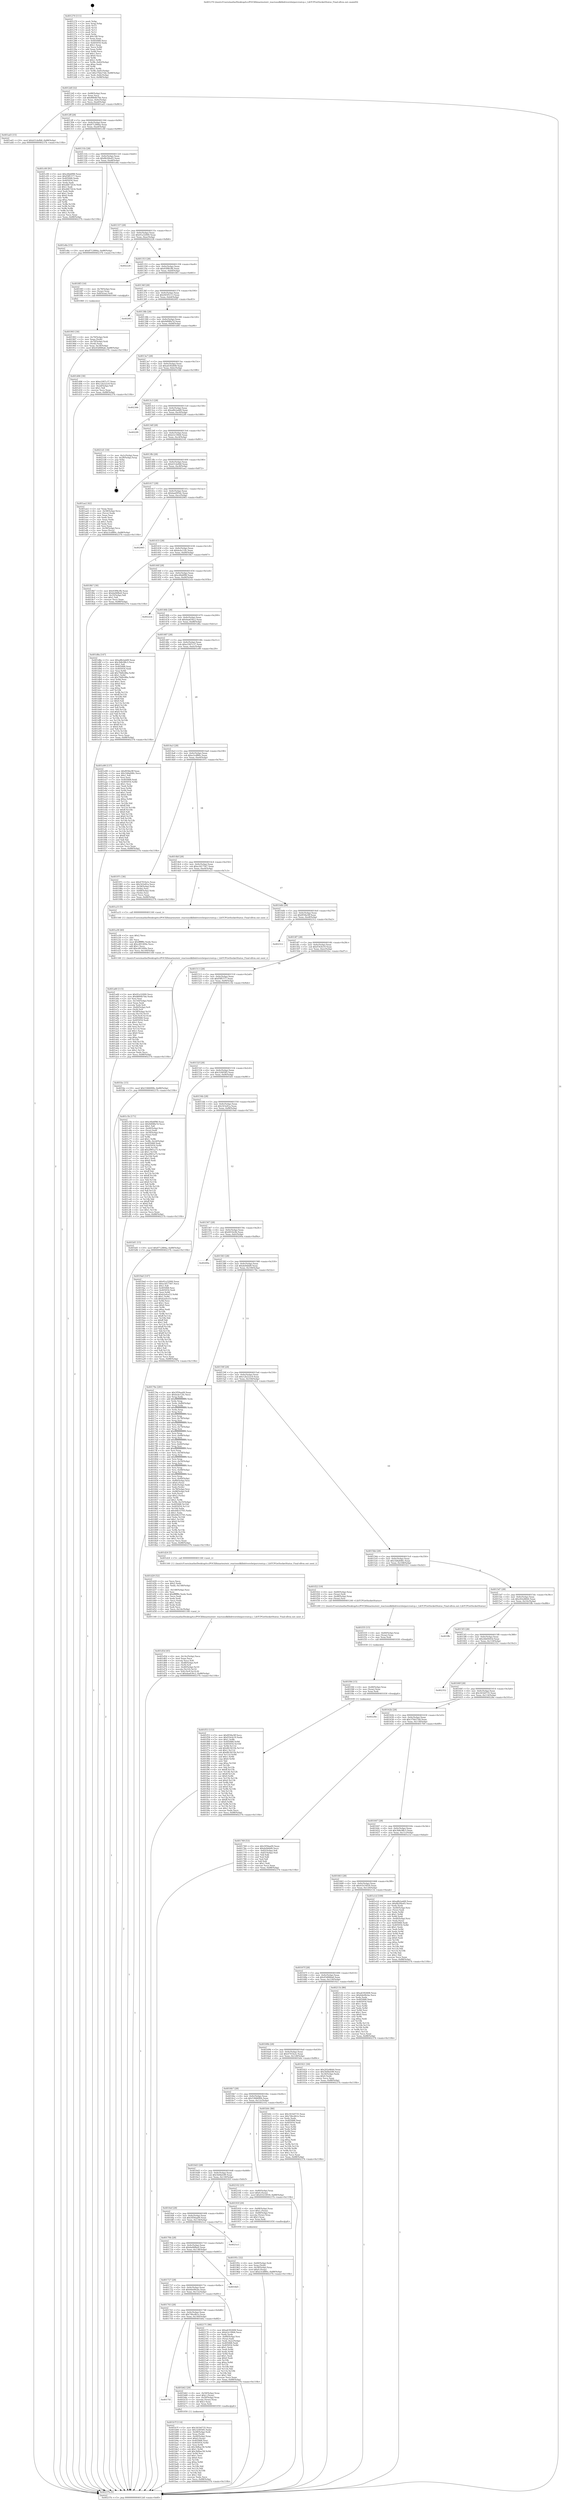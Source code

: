 digraph "0x401270" {
  label = "0x401270 (/mnt/c/Users/mathe/Desktop/tcc/POCII/binaries/extr_reactossdklibdriverslwipsrcrostcp.c_LibTCPGetSocketStatus_Final-ollvm.out::main(0))"
  labelloc = "t"
  node[shape=record]

  Entry [label="",width=0.3,height=0.3,shape=circle,fillcolor=black,style=filled]
  "0x4012df" [label="{
     0x4012df [32]\l
     | [instrs]\l
     &nbsp;&nbsp;0x4012df \<+6\>: mov -0x88(%rbp),%eax\l
     &nbsp;&nbsp;0x4012e5 \<+2\>: mov %eax,%ecx\l
     &nbsp;&nbsp;0x4012e7 \<+6\>: sub $0x8664b7bb,%ecx\l
     &nbsp;&nbsp;0x4012ed \<+6\>: mov %eax,-0x9c(%rbp)\l
     &nbsp;&nbsp;0x4012f3 \<+6\>: mov %ecx,-0xa0(%rbp)\l
     &nbsp;&nbsp;0x4012f9 \<+6\>: je 0000000000401ad3 \<main+0x863\>\l
  }"]
  "0x401ad3" [label="{
     0x401ad3 [15]\l
     | [instrs]\l
     &nbsp;&nbsp;0x401ad3 \<+10\>: movl $0xb51defb8,-0x88(%rbp)\l
     &nbsp;&nbsp;0x401add \<+5\>: jmp 000000000040237b \<main+0x110b\>\l
  }"]
  "0x4012ff" [label="{
     0x4012ff [28]\l
     | [instrs]\l
     &nbsp;&nbsp;0x4012ff \<+5\>: jmp 0000000000401304 \<main+0x94\>\l
     &nbsp;&nbsp;0x401304 \<+6\>: mov -0x9c(%rbp),%eax\l
     &nbsp;&nbsp;0x40130a \<+5\>: sub $0x8712884a,%eax\l
     &nbsp;&nbsp;0x40130f \<+6\>: mov %eax,-0xa4(%rbp)\l
     &nbsp;&nbsp;0x401315 \<+6\>: je 0000000000401c00 \<main+0x990\>\l
  }"]
  Exit [label="",width=0.3,height=0.3,shape=circle,fillcolor=black,style=filled,peripheries=2]
  "0x401c00" [label="{
     0x401c00 [91]\l
     | [instrs]\l
     &nbsp;&nbsp;0x401c00 \<+5\>: mov $0xc6fa6f98,%eax\l
     &nbsp;&nbsp;0x401c05 \<+5\>: mov $0xf5ff1577,%ecx\l
     &nbsp;&nbsp;0x401c0a \<+7\>: mov 0x405068,%edx\l
     &nbsp;&nbsp;0x401c11 \<+7\>: mov 0x405054,%esi\l
     &nbsp;&nbsp;0x401c18 \<+2\>: mov %edx,%edi\l
     &nbsp;&nbsp;0x401c1a \<+6\>: add $0xddb72b3e,%edi\l
     &nbsp;&nbsp;0x401c20 \<+3\>: sub $0x1,%edi\l
     &nbsp;&nbsp;0x401c23 \<+6\>: sub $0xddb72b3e,%edi\l
     &nbsp;&nbsp;0x401c29 \<+3\>: imul %edi,%edx\l
     &nbsp;&nbsp;0x401c2c \<+3\>: and $0x1,%edx\l
     &nbsp;&nbsp;0x401c2f \<+3\>: cmp $0x0,%edx\l
     &nbsp;&nbsp;0x401c32 \<+4\>: sete %r8b\l
     &nbsp;&nbsp;0x401c36 \<+3\>: cmp $0xa,%esi\l
     &nbsp;&nbsp;0x401c39 \<+4\>: setl %r9b\l
     &nbsp;&nbsp;0x401c3d \<+3\>: mov %r8b,%r10b\l
     &nbsp;&nbsp;0x401c40 \<+3\>: and %r9b,%r10b\l
     &nbsp;&nbsp;0x401c43 \<+3\>: xor %r9b,%r8b\l
     &nbsp;&nbsp;0x401c46 \<+3\>: or %r8b,%r10b\l
     &nbsp;&nbsp;0x401c49 \<+4\>: test $0x1,%r10b\l
     &nbsp;&nbsp;0x401c4d \<+3\>: cmovne %ecx,%eax\l
     &nbsp;&nbsp;0x401c50 \<+6\>: mov %eax,-0x88(%rbp)\l
     &nbsp;&nbsp;0x401c56 \<+5\>: jmp 000000000040237b \<main+0x110b\>\l
  }"]
  "0x40131b" [label="{
     0x40131b [28]\l
     | [instrs]\l
     &nbsp;&nbsp;0x40131b \<+5\>: jmp 0000000000401320 \<main+0xb0\>\l
     &nbsp;&nbsp;0x401320 \<+6\>: mov -0x9c(%rbp),%eax\l
     &nbsp;&nbsp;0x401326 \<+5\>: sub $0x8b2fda45,%eax\l
     &nbsp;&nbsp;0x40132b \<+6\>: mov %eax,-0xa8(%rbp)\l
     &nbsp;&nbsp;0x401331 \<+6\>: je 0000000000401e8a \<main+0xc1a\>\l
  }"]
  "0x401f53" [label="{
     0x401f53 [153]\l
     | [instrs]\l
     &nbsp;&nbsp;0x401f53 \<+5\>: mov $0xf058a5ff,%ecx\l
     &nbsp;&nbsp;0x401f58 \<+5\>: mov $0xf19cfe19,%edx\l
     &nbsp;&nbsp;0x401f5d \<+3\>: mov $0x1,%r8b\l
     &nbsp;&nbsp;0x401f60 \<+8\>: mov 0x405068,%r9d\l
     &nbsp;&nbsp;0x401f68 \<+8\>: mov 0x405054,%r10d\l
     &nbsp;&nbsp;0x401f70 \<+3\>: mov %r9d,%r11d\l
     &nbsp;&nbsp;0x401f73 \<+7\>: add $0x8fc5633b,%r11d\l
     &nbsp;&nbsp;0x401f7a \<+4\>: sub $0x1,%r11d\l
     &nbsp;&nbsp;0x401f7e \<+7\>: sub $0x8fc5633b,%r11d\l
     &nbsp;&nbsp;0x401f85 \<+4\>: imul %r11d,%r9d\l
     &nbsp;&nbsp;0x401f89 \<+4\>: and $0x1,%r9d\l
     &nbsp;&nbsp;0x401f8d \<+4\>: cmp $0x0,%r9d\l
     &nbsp;&nbsp;0x401f91 \<+3\>: sete %bl\l
     &nbsp;&nbsp;0x401f94 \<+4\>: cmp $0xa,%r10d\l
     &nbsp;&nbsp;0x401f98 \<+4\>: setl %r14b\l
     &nbsp;&nbsp;0x401f9c \<+3\>: mov %bl,%r15b\l
     &nbsp;&nbsp;0x401f9f \<+4\>: xor $0xff,%r15b\l
     &nbsp;&nbsp;0x401fa3 \<+3\>: mov %r14b,%r12b\l
     &nbsp;&nbsp;0x401fa6 \<+4\>: xor $0xff,%r12b\l
     &nbsp;&nbsp;0x401faa \<+4\>: xor $0x0,%r8b\l
     &nbsp;&nbsp;0x401fae \<+3\>: mov %r15b,%r13b\l
     &nbsp;&nbsp;0x401fb1 \<+4\>: and $0x0,%r13b\l
     &nbsp;&nbsp;0x401fb5 \<+3\>: and %r8b,%bl\l
     &nbsp;&nbsp;0x401fb8 \<+3\>: mov %r12b,%al\l
     &nbsp;&nbsp;0x401fbb \<+2\>: and $0x0,%al\l
     &nbsp;&nbsp;0x401fbd \<+3\>: and %r8b,%r14b\l
     &nbsp;&nbsp;0x401fc0 \<+3\>: or %bl,%r13b\l
     &nbsp;&nbsp;0x401fc3 \<+3\>: or %r14b,%al\l
     &nbsp;&nbsp;0x401fc6 \<+3\>: xor %al,%r13b\l
     &nbsp;&nbsp;0x401fc9 \<+3\>: or %r12b,%r15b\l
     &nbsp;&nbsp;0x401fcc \<+4\>: xor $0xff,%r15b\l
     &nbsp;&nbsp;0x401fd0 \<+4\>: or $0x0,%r8b\l
     &nbsp;&nbsp;0x401fd4 \<+3\>: and %r8b,%r15b\l
     &nbsp;&nbsp;0x401fd7 \<+3\>: or %r15b,%r13b\l
     &nbsp;&nbsp;0x401fda \<+4\>: test $0x1,%r13b\l
     &nbsp;&nbsp;0x401fde \<+3\>: cmovne %edx,%ecx\l
     &nbsp;&nbsp;0x401fe1 \<+6\>: mov %ecx,-0x88(%rbp)\l
     &nbsp;&nbsp;0x401fe7 \<+5\>: jmp 000000000040237b \<main+0x110b\>\l
  }"]
  "0x401e8a" [label="{
     0x401e8a [15]\l
     | [instrs]\l
     &nbsp;&nbsp;0x401e8a \<+10\>: movl $0x8712884a,-0x88(%rbp)\l
     &nbsp;&nbsp;0x401e94 \<+5\>: jmp 000000000040237b \<main+0x110b\>\l
  }"]
  "0x401337" [label="{
     0x401337 [28]\l
     | [instrs]\l
     &nbsp;&nbsp;0x401337 \<+5\>: jmp 000000000040133c \<main+0xcc\>\l
     &nbsp;&nbsp;0x40133c \<+6\>: mov -0x9c(%rbp),%eax\l
     &nbsp;&nbsp;0x401342 \<+5\>: sub $0x91a32000,%eax\l
     &nbsp;&nbsp;0x401347 \<+6\>: mov %eax,-0xac(%rbp)\l
     &nbsp;&nbsp;0x40134d \<+6\>: je 0000000000402228 \<main+0xfb8\>\l
  }"]
  "0x401f44" [label="{
     0x401f44 [15]\l
     | [instrs]\l
     &nbsp;&nbsp;0x401f44 \<+4\>: mov -0x48(%rbp),%rax\l
     &nbsp;&nbsp;0x401f48 \<+3\>: mov (%rax),%rax\l
     &nbsp;&nbsp;0x401f4b \<+3\>: mov %rax,%rdi\l
     &nbsp;&nbsp;0x401f4e \<+5\>: call 0000000000401030 \<free@plt\>\l
     | [calls]\l
     &nbsp;&nbsp;0x401030 \{1\} (unknown)\l
  }"]
  "0x402228" [label="{
     0x402228\l
  }", style=dashed]
  "0x401353" [label="{
     0x401353 [28]\l
     | [instrs]\l
     &nbsp;&nbsp;0x401353 \<+5\>: jmp 0000000000401358 \<main+0xe8\>\l
     &nbsp;&nbsp;0x401358 \<+6\>: mov -0x9c(%rbp),%eax\l
     &nbsp;&nbsp;0x40135e \<+5\>: sub $0x93f9b3fb,%eax\l
     &nbsp;&nbsp;0x401363 \<+6\>: mov %eax,-0xb0(%rbp)\l
     &nbsp;&nbsp;0x401369 \<+6\>: je 00000000004018f3 \<main+0x683\>\l
  }"]
  "0x401f35" [label="{
     0x401f35 [15]\l
     | [instrs]\l
     &nbsp;&nbsp;0x401f35 \<+4\>: mov -0x60(%rbp),%rax\l
     &nbsp;&nbsp;0x401f39 \<+3\>: mov (%rax),%rax\l
     &nbsp;&nbsp;0x401f3c \<+3\>: mov %rax,%rdi\l
     &nbsp;&nbsp;0x401f3f \<+5\>: call 0000000000401030 \<free@plt\>\l
     | [calls]\l
     &nbsp;&nbsp;0x401030 \{1\} (unknown)\l
  }"]
  "0x4018f3" [label="{
     0x4018f3 [16]\l
     | [instrs]\l
     &nbsp;&nbsp;0x4018f3 \<+4\>: mov -0x78(%rbp),%rax\l
     &nbsp;&nbsp;0x4018f7 \<+3\>: mov (%rax),%rax\l
     &nbsp;&nbsp;0x4018fa \<+4\>: mov 0x8(%rax),%rdi\l
     &nbsp;&nbsp;0x4018fe \<+5\>: call 0000000000401060 \<atoi@plt\>\l
     | [calls]\l
     &nbsp;&nbsp;0x401060 \{1\} (unknown)\l
  }"]
  "0x40136f" [label="{
     0x40136f [28]\l
     | [instrs]\l
     &nbsp;&nbsp;0x40136f \<+5\>: jmp 0000000000401374 \<main+0x104\>\l
     &nbsp;&nbsp;0x401374 \<+6\>: mov -0x9c(%rbp),%eax\l
     &nbsp;&nbsp;0x40137a \<+5\>: sub $0x945f5113,%eax\l
     &nbsp;&nbsp;0x40137f \<+6\>: mov %eax,-0xb4(%rbp)\l
     &nbsp;&nbsp;0x401385 \<+6\>: je 00000000004020f3 \<main+0xe83\>\l
  }"]
  "0x401d5d" [label="{
     0x401d5d [45]\l
     | [instrs]\l
     &nbsp;&nbsp;0x401d5d \<+6\>: mov -0x14c(%rbp),%ecx\l
     &nbsp;&nbsp;0x401d63 \<+3\>: imul %eax,%ecx\l
     &nbsp;&nbsp;0x401d66 \<+3\>: movslq %ecx,%r8\l
     &nbsp;&nbsp;0x401d69 \<+4\>: mov -0x48(%rbp),%r9\l
     &nbsp;&nbsp;0x401d6d \<+3\>: mov (%r9),%r9\l
     &nbsp;&nbsp;0x401d70 \<+4\>: mov -0x40(%rbp),%r10\l
     &nbsp;&nbsp;0x401d74 \<+3\>: movslq (%r10),%r10\l
     &nbsp;&nbsp;0x401d77 \<+4\>: mov %r8,(%r9,%r10,8)\l
     &nbsp;&nbsp;0x401d7b \<+10\>: movl $0xdaa630c2,-0x88(%rbp)\l
     &nbsp;&nbsp;0x401d85 \<+5\>: jmp 000000000040237b \<main+0x110b\>\l
  }"]
  "0x4020f3" [label="{
     0x4020f3\l
  }", style=dashed]
  "0x40138b" [label="{
     0x40138b [28]\l
     | [instrs]\l
     &nbsp;&nbsp;0x40138b \<+5\>: jmp 0000000000401390 \<main+0x120\>\l
     &nbsp;&nbsp;0x401390 \<+6\>: mov -0x9c(%rbp),%eax\l
     &nbsp;&nbsp;0x401396 \<+5\>: sub $0x9d08fa7d,%eax\l
     &nbsp;&nbsp;0x40139b \<+6\>: mov %eax,-0xb8(%rbp)\l
     &nbsp;&nbsp;0x4013a1 \<+6\>: je 0000000000401d06 \<main+0xa96\>\l
  }"]
  "0x401d29" [label="{
     0x401d29 [52]\l
     | [instrs]\l
     &nbsp;&nbsp;0x401d29 \<+2\>: xor %ecx,%ecx\l
     &nbsp;&nbsp;0x401d2b \<+5\>: mov $0x2,%edx\l
     &nbsp;&nbsp;0x401d30 \<+6\>: mov %edx,-0x148(%rbp)\l
     &nbsp;&nbsp;0x401d36 \<+1\>: cltd\l
     &nbsp;&nbsp;0x401d37 \<+6\>: mov -0x148(%rbp),%esi\l
     &nbsp;&nbsp;0x401d3d \<+2\>: idiv %esi\l
     &nbsp;&nbsp;0x401d3f \<+6\>: imul $0xfffffffe,%edx,%edx\l
     &nbsp;&nbsp;0x401d45 \<+2\>: mov %ecx,%edi\l
     &nbsp;&nbsp;0x401d47 \<+2\>: sub %edx,%edi\l
     &nbsp;&nbsp;0x401d49 \<+2\>: mov %ecx,%edx\l
     &nbsp;&nbsp;0x401d4b \<+3\>: sub $0x1,%edx\l
     &nbsp;&nbsp;0x401d4e \<+2\>: add %edx,%edi\l
     &nbsp;&nbsp;0x401d50 \<+2\>: sub %edi,%ecx\l
     &nbsp;&nbsp;0x401d52 \<+6\>: mov %ecx,-0x14c(%rbp)\l
     &nbsp;&nbsp;0x401d58 \<+5\>: call 0000000000401160 \<next_i\>\l
     | [calls]\l
     &nbsp;&nbsp;0x401160 \{1\} (/mnt/c/Users/mathe/Desktop/tcc/POCII/binaries/extr_reactossdklibdriverslwipsrcrostcp.c_LibTCPGetSocketStatus_Final-ollvm.out::next_i)\l
  }"]
  "0x401d06" [label="{
     0x401d06 [30]\l
     | [instrs]\l
     &nbsp;&nbsp;0x401d06 \<+5\>: mov $0xe1007c37,%eax\l
     &nbsp;&nbsp;0x401d0b \<+5\>: mov $0x12b222c9,%ecx\l
     &nbsp;&nbsp;0x401d10 \<+3\>: mov -0x2d(%rbp),%dl\l
     &nbsp;&nbsp;0x401d13 \<+3\>: test $0x1,%dl\l
     &nbsp;&nbsp;0x401d16 \<+3\>: cmovne %ecx,%eax\l
     &nbsp;&nbsp;0x401d19 \<+6\>: mov %eax,-0x88(%rbp)\l
     &nbsp;&nbsp;0x401d1f \<+5\>: jmp 000000000040237b \<main+0x110b\>\l
  }"]
  "0x4013a7" [label="{
     0x4013a7 [28]\l
     | [instrs]\l
     &nbsp;&nbsp;0x4013a7 \<+5\>: jmp 00000000004013ac \<main+0x13c\>\l
     &nbsp;&nbsp;0x4013ac \<+6\>: mov -0x9c(%rbp),%eax\l
     &nbsp;&nbsp;0x4013b2 \<+5\>: sub $0xa6392608,%eax\l
     &nbsp;&nbsp;0x4013b7 \<+6\>: mov %eax,-0xbc(%rbp)\l
     &nbsp;&nbsp;0x4013bd \<+6\>: je 0000000000402366 \<main+0x10f6\>\l
  }"]
  "0x401b7f" [label="{
     0x401b7f [114]\l
     | [instrs]\l
     &nbsp;&nbsp;0x401b7f \<+5\>: mov $0x341b0735,%ecx\l
     &nbsp;&nbsp;0x401b84 \<+5\>: mov $0x3240585,%edx\l
     &nbsp;&nbsp;0x401b89 \<+4\>: mov -0x48(%rbp),%rdi\l
     &nbsp;&nbsp;0x401b8d \<+3\>: mov %rax,(%rdi)\l
     &nbsp;&nbsp;0x401b90 \<+4\>: mov -0x40(%rbp),%rax\l
     &nbsp;&nbsp;0x401b94 \<+6\>: movl $0x0,(%rax)\l
     &nbsp;&nbsp;0x401b9a \<+7\>: mov 0x405068,%esi\l
     &nbsp;&nbsp;0x401ba1 \<+8\>: mov 0x405054,%r8d\l
     &nbsp;&nbsp;0x401ba9 \<+3\>: mov %esi,%r9d\l
     &nbsp;&nbsp;0x401bac \<+7\>: sub $0x3bfbac58,%r9d\l
     &nbsp;&nbsp;0x401bb3 \<+4\>: sub $0x1,%r9d\l
     &nbsp;&nbsp;0x401bb7 \<+7\>: add $0x3bfbac58,%r9d\l
     &nbsp;&nbsp;0x401bbe \<+4\>: imul %r9d,%esi\l
     &nbsp;&nbsp;0x401bc2 \<+3\>: and $0x1,%esi\l
     &nbsp;&nbsp;0x401bc5 \<+3\>: cmp $0x0,%esi\l
     &nbsp;&nbsp;0x401bc8 \<+4\>: sete %r10b\l
     &nbsp;&nbsp;0x401bcc \<+4\>: cmp $0xa,%r8d\l
     &nbsp;&nbsp;0x401bd0 \<+4\>: setl %r11b\l
     &nbsp;&nbsp;0x401bd4 \<+3\>: mov %r10b,%bl\l
     &nbsp;&nbsp;0x401bd7 \<+3\>: and %r11b,%bl\l
     &nbsp;&nbsp;0x401bda \<+3\>: xor %r11b,%r10b\l
     &nbsp;&nbsp;0x401bdd \<+3\>: or %r10b,%bl\l
     &nbsp;&nbsp;0x401be0 \<+3\>: test $0x1,%bl\l
     &nbsp;&nbsp;0x401be3 \<+3\>: cmovne %edx,%ecx\l
     &nbsp;&nbsp;0x401be6 \<+6\>: mov %ecx,-0x88(%rbp)\l
     &nbsp;&nbsp;0x401bec \<+5\>: jmp 000000000040237b \<main+0x110b\>\l
  }"]
  "0x402366" [label="{
     0x402366\l
  }", style=dashed]
  "0x4013c3" [label="{
     0x4013c3 [28]\l
     | [instrs]\l
     &nbsp;&nbsp;0x4013c3 \<+5\>: jmp 00000000004013c8 \<main+0x158\>\l
     &nbsp;&nbsp;0x4013c8 \<+6\>: mov -0x9c(%rbp),%eax\l
     &nbsp;&nbsp;0x4013ce \<+5\>: sub $0xa8b2add9,%eax\l
     &nbsp;&nbsp;0x4013d3 \<+6\>: mov %eax,-0xc0(%rbp)\l
     &nbsp;&nbsp;0x4013d9 \<+6\>: je 00000000004022f0 \<main+0x1080\>\l
  }"]
  "0x40175f" [label="{
     0x40175f\l
  }", style=dashed]
  "0x4022f0" [label="{
     0x4022f0\l
  }", style=dashed]
  "0x4013df" [label="{
     0x4013df [28]\l
     | [instrs]\l
     &nbsp;&nbsp;0x4013df \<+5\>: jmp 00000000004013e4 \<main+0x174\>\l
     &nbsp;&nbsp;0x4013e4 \<+6\>: mov -0x9c(%rbp),%eax\l
     &nbsp;&nbsp;0x4013ea \<+5\>: sub $0xb3c19fd4,%eax\l
     &nbsp;&nbsp;0x4013ef \<+6\>: mov %eax,-0xc4(%rbp)\l
     &nbsp;&nbsp;0x4013f5 \<+6\>: je 00000000004021d1 \<main+0xf61\>\l
  }"]
  "0x401b62" [label="{
     0x401b62 [29]\l
     | [instrs]\l
     &nbsp;&nbsp;0x401b62 \<+4\>: mov -0x50(%rbp),%rax\l
     &nbsp;&nbsp;0x401b66 \<+6\>: movl $0x1,(%rax)\l
     &nbsp;&nbsp;0x401b6c \<+4\>: mov -0x50(%rbp),%rax\l
     &nbsp;&nbsp;0x401b70 \<+3\>: movslq (%rax),%rax\l
     &nbsp;&nbsp;0x401b73 \<+4\>: shl $0x3,%rax\l
     &nbsp;&nbsp;0x401b77 \<+3\>: mov %rax,%rdi\l
     &nbsp;&nbsp;0x401b7a \<+5\>: call 0000000000401050 \<malloc@plt\>\l
     | [calls]\l
     &nbsp;&nbsp;0x401050 \{1\} (unknown)\l
  }"]
  "0x4021d1" [label="{
     0x4021d1 [18]\l
     | [instrs]\l
     &nbsp;&nbsp;0x4021d1 \<+3\>: mov -0x2c(%rbp),%eax\l
     &nbsp;&nbsp;0x4021d4 \<+4\>: lea -0x28(%rbp),%rsp\l
     &nbsp;&nbsp;0x4021d8 \<+1\>: pop %rbx\l
     &nbsp;&nbsp;0x4021d9 \<+2\>: pop %r12\l
     &nbsp;&nbsp;0x4021db \<+2\>: pop %r13\l
     &nbsp;&nbsp;0x4021dd \<+2\>: pop %r14\l
     &nbsp;&nbsp;0x4021df \<+2\>: pop %r15\l
     &nbsp;&nbsp;0x4021e1 \<+1\>: pop %rbp\l
     &nbsp;&nbsp;0x4021e2 \<+1\>: ret\l
  }"]
  "0x4013fb" [label="{
     0x4013fb [28]\l
     | [instrs]\l
     &nbsp;&nbsp;0x4013fb \<+5\>: jmp 0000000000401400 \<main+0x190\>\l
     &nbsp;&nbsp;0x401400 \<+6\>: mov -0x9c(%rbp),%eax\l
     &nbsp;&nbsp;0x401406 \<+5\>: sub $0xb51defb8,%eax\l
     &nbsp;&nbsp;0x40140b \<+6\>: mov %eax,-0xc8(%rbp)\l
     &nbsp;&nbsp;0x401411 \<+6\>: je 0000000000401ae2 \<main+0x872\>\l
  }"]
  "0x401743" [label="{
     0x401743 [28]\l
     | [instrs]\l
     &nbsp;&nbsp;0x401743 \<+5\>: jmp 0000000000401748 \<main+0x4d8\>\l
     &nbsp;&nbsp;0x401748 \<+6\>: mov -0x9c(%rbp),%eax\l
     &nbsp;&nbsp;0x40174e \<+5\>: sub $0x74bcdb1e,%eax\l
     &nbsp;&nbsp;0x401753 \<+6\>: mov %eax,-0x140(%rbp)\l
     &nbsp;&nbsp;0x401759 \<+6\>: je 0000000000401b62 \<main+0x8f2\>\l
  }"]
  "0x401ae2" [label="{
     0x401ae2 [42]\l
     | [instrs]\l
     &nbsp;&nbsp;0x401ae2 \<+2\>: xor %eax,%eax\l
     &nbsp;&nbsp;0x401ae4 \<+4\>: mov -0x58(%rbp),%rcx\l
     &nbsp;&nbsp;0x401ae8 \<+2\>: mov (%rcx),%edx\l
     &nbsp;&nbsp;0x401aea \<+2\>: mov %eax,%esi\l
     &nbsp;&nbsp;0x401aec \<+2\>: sub %edx,%esi\l
     &nbsp;&nbsp;0x401aee \<+2\>: mov %eax,%edx\l
     &nbsp;&nbsp;0x401af0 \<+3\>: sub $0x1,%edx\l
     &nbsp;&nbsp;0x401af3 \<+2\>: add %edx,%esi\l
     &nbsp;&nbsp;0x401af5 \<+2\>: sub %esi,%eax\l
     &nbsp;&nbsp;0x401af7 \<+4\>: mov -0x58(%rbp),%rcx\l
     &nbsp;&nbsp;0x401afb \<+2\>: mov %eax,(%rcx)\l
     &nbsp;&nbsp;0x401afd \<+10\>: movl $0xe3cdf80c,-0x88(%rbp)\l
     &nbsp;&nbsp;0x401b07 \<+5\>: jmp 000000000040237b \<main+0x110b\>\l
  }"]
  "0x401417" [label="{
     0x401417 [28]\l
     | [instrs]\l
     &nbsp;&nbsp;0x401417 \<+5\>: jmp 000000000040141c \<main+0x1ac\>\l
     &nbsp;&nbsp;0x40141c \<+6\>: mov -0x9c(%rbp),%eax\l
     &nbsp;&nbsp;0x401422 \<+5\>: sub $0xbaa095dc,%eax\l
     &nbsp;&nbsp;0x401427 \<+6\>: mov %eax,-0xcc(%rbp)\l
     &nbsp;&nbsp;0x40142d \<+6\>: je 0000000000402065 \<main+0xdf5\>\l
  }"]
  "0x402171" [label="{
     0x402171 [96]\l
     | [instrs]\l
     &nbsp;&nbsp;0x402171 \<+5\>: mov $0xa6392608,%eax\l
     &nbsp;&nbsp;0x402176 \<+5\>: mov $0xb3c19fd4,%ecx\l
     &nbsp;&nbsp;0x40217b \<+2\>: xor %edx,%edx\l
     &nbsp;&nbsp;0x40217d \<+4\>: mov -0x80(%rbp),%rsi\l
     &nbsp;&nbsp;0x402181 \<+2\>: mov (%rsi),%edi\l
     &nbsp;&nbsp;0x402183 \<+3\>: mov %edi,-0x2c(%rbp)\l
     &nbsp;&nbsp;0x402186 \<+7\>: mov 0x405068,%edi\l
     &nbsp;&nbsp;0x40218d \<+8\>: mov 0x405054,%r8d\l
     &nbsp;&nbsp;0x402195 \<+3\>: sub $0x1,%edx\l
     &nbsp;&nbsp;0x402198 \<+3\>: mov %edi,%r9d\l
     &nbsp;&nbsp;0x40219b \<+3\>: add %edx,%r9d\l
     &nbsp;&nbsp;0x40219e \<+4\>: imul %r9d,%edi\l
     &nbsp;&nbsp;0x4021a2 \<+3\>: and $0x1,%edi\l
     &nbsp;&nbsp;0x4021a5 \<+3\>: cmp $0x0,%edi\l
     &nbsp;&nbsp;0x4021a8 \<+4\>: sete %r10b\l
     &nbsp;&nbsp;0x4021ac \<+4\>: cmp $0xa,%r8d\l
     &nbsp;&nbsp;0x4021b0 \<+4\>: setl %r11b\l
     &nbsp;&nbsp;0x4021b4 \<+3\>: mov %r10b,%bl\l
     &nbsp;&nbsp;0x4021b7 \<+3\>: and %r11b,%bl\l
     &nbsp;&nbsp;0x4021ba \<+3\>: xor %r11b,%r10b\l
     &nbsp;&nbsp;0x4021bd \<+3\>: or %r10b,%bl\l
     &nbsp;&nbsp;0x4021c0 \<+3\>: test $0x1,%bl\l
     &nbsp;&nbsp;0x4021c3 \<+3\>: cmovne %ecx,%eax\l
     &nbsp;&nbsp;0x4021c6 \<+6\>: mov %eax,-0x88(%rbp)\l
     &nbsp;&nbsp;0x4021cc \<+5\>: jmp 000000000040237b \<main+0x110b\>\l
  }"]
  "0x402065" [label="{
     0x402065\l
  }", style=dashed]
  "0x401433" [label="{
     0x401433 [28]\l
     | [instrs]\l
     &nbsp;&nbsp;0x401433 \<+5\>: jmp 0000000000401438 \<main+0x1c8\>\l
     &nbsp;&nbsp;0x401438 \<+6\>: mov -0x9c(%rbp),%eax\l
     &nbsp;&nbsp;0x40143e \<+5\>: sub $0xbcbc12fc,%eax\l
     &nbsp;&nbsp;0x401443 \<+6\>: mov %eax,-0xd0(%rbp)\l
     &nbsp;&nbsp;0x401449 \<+6\>: je 00000000004018b7 \<main+0x647\>\l
  }"]
  "0x401727" [label="{
     0x401727 [28]\l
     | [instrs]\l
     &nbsp;&nbsp;0x401727 \<+5\>: jmp 000000000040172c \<main+0x4bc\>\l
     &nbsp;&nbsp;0x40172c \<+6\>: mov -0x9c(%rbp),%eax\l
     &nbsp;&nbsp;0x401732 \<+5\>: sub $0x6de06cbe,%eax\l
     &nbsp;&nbsp;0x401737 \<+6\>: mov %eax,-0x13c(%rbp)\l
     &nbsp;&nbsp;0x40173d \<+6\>: je 0000000000402171 \<main+0xf01\>\l
  }"]
  "0x4018b7" [label="{
     0x4018b7 [30]\l
     | [instrs]\l
     &nbsp;&nbsp;0x4018b7 \<+5\>: mov $0x93f9b3fb,%eax\l
     &nbsp;&nbsp;0x4018bc \<+5\>: mov $0x6a06fbe0,%ecx\l
     &nbsp;&nbsp;0x4018c1 \<+3\>: mov -0x35(%rbp),%dl\l
     &nbsp;&nbsp;0x4018c4 \<+3\>: test $0x1,%dl\l
     &nbsp;&nbsp;0x4018c7 \<+3\>: cmovne %ecx,%eax\l
     &nbsp;&nbsp;0x4018ca \<+6\>: mov %eax,-0x88(%rbp)\l
     &nbsp;&nbsp;0x4018d0 \<+5\>: jmp 000000000040237b \<main+0x110b\>\l
  }"]
  "0x40144f" [label="{
     0x40144f [28]\l
     | [instrs]\l
     &nbsp;&nbsp;0x40144f \<+5\>: jmp 0000000000401454 \<main+0x1e4\>\l
     &nbsp;&nbsp;0x401454 \<+6\>: mov -0x9c(%rbp),%eax\l
     &nbsp;&nbsp;0x40145a \<+5\>: sub $0xc6fa6f98,%eax\l
     &nbsp;&nbsp;0x40145f \<+6\>: mov %eax,-0xd4(%rbp)\l
     &nbsp;&nbsp;0x401465 \<+6\>: je 00000000004022cb \<main+0x105b\>\l
  }"]
  "0x4018d5" [label="{
     0x4018d5\l
  }", style=dashed]
  "0x4022cb" [label="{
     0x4022cb\l
  }", style=dashed]
  "0x40146b" [label="{
     0x40146b [28]\l
     | [instrs]\l
     &nbsp;&nbsp;0x40146b \<+5\>: jmp 0000000000401470 \<main+0x200\>\l
     &nbsp;&nbsp;0x401470 \<+6\>: mov -0x9c(%rbp),%eax\l
     &nbsp;&nbsp;0x401476 \<+5\>: sub $0xdaa630c2,%eax\l
     &nbsp;&nbsp;0x40147b \<+6\>: mov %eax,-0xd8(%rbp)\l
     &nbsp;&nbsp;0x401481 \<+6\>: je 0000000000401d8a \<main+0xb1a\>\l
  }"]
  "0x40170b" [label="{
     0x40170b [28]\l
     | [instrs]\l
     &nbsp;&nbsp;0x40170b \<+5\>: jmp 0000000000401710 \<main+0x4a0\>\l
     &nbsp;&nbsp;0x401710 \<+6\>: mov -0x9c(%rbp),%eax\l
     &nbsp;&nbsp;0x401716 \<+5\>: sub $0x6a06fbe0,%eax\l
     &nbsp;&nbsp;0x40171b \<+6\>: mov %eax,-0x138(%rbp)\l
     &nbsp;&nbsp;0x401721 \<+6\>: je 00000000004018d5 \<main+0x665\>\l
  }"]
  "0x401d8a" [label="{
     0x401d8a [147]\l
     | [instrs]\l
     &nbsp;&nbsp;0x401d8a \<+5\>: mov $0xa8b2add9,%eax\l
     &nbsp;&nbsp;0x401d8f \<+5\>: mov $0x3b8c98c3,%ecx\l
     &nbsp;&nbsp;0x401d94 \<+2\>: mov $0x1,%dl\l
     &nbsp;&nbsp;0x401d96 \<+7\>: mov 0x405068,%esi\l
     &nbsp;&nbsp;0x401d9d \<+7\>: mov 0x405054,%edi\l
     &nbsp;&nbsp;0x401da4 \<+3\>: mov %esi,%r8d\l
     &nbsp;&nbsp;0x401da7 \<+7\>: add $0x79d0c88a,%r8d\l
     &nbsp;&nbsp;0x401dae \<+4\>: sub $0x1,%r8d\l
     &nbsp;&nbsp;0x401db2 \<+7\>: sub $0x79d0c88a,%r8d\l
     &nbsp;&nbsp;0x401db9 \<+4\>: imul %r8d,%esi\l
     &nbsp;&nbsp;0x401dbd \<+3\>: and $0x1,%esi\l
     &nbsp;&nbsp;0x401dc0 \<+3\>: cmp $0x0,%esi\l
     &nbsp;&nbsp;0x401dc3 \<+4\>: sete %r9b\l
     &nbsp;&nbsp;0x401dc7 \<+3\>: cmp $0xa,%edi\l
     &nbsp;&nbsp;0x401dca \<+4\>: setl %r10b\l
     &nbsp;&nbsp;0x401dce \<+3\>: mov %r9b,%r11b\l
     &nbsp;&nbsp;0x401dd1 \<+4\>: xor $0xff,%r11b\l
     &nbsp;&nbsp;0x401dd5 \<+3\>: mov %r10b,%bl\l
     &nbsp;&nbsp;0x401dd8 \<+3\>: xor $0xff,%bl\l
     &nbsp;&nbsp;0x401ddb \<+3\>: xor $0x0,%dl\l
     &nbsp;&nbsp;0x401dde \<+3\>: mov %r11b,%r14b\l
     &nbsp;&nbsp;0x401de1 \<+4\>: and $0x0,%r14b\l
     &nbsp;&nbsp;0x401de5 \<+3\>: and %dl,%r9b\l
     &nbsp;&nbsp;0x401de8 \<+3\>: mov %bl,%r15b\l
     &nbsp;&nbsp;0x401deb \<+4\>: and $0x0,%r15b\l
     &nbsp;&nbsp;0x401def \<+3\>: and %dl,%r10b\l
     &nbsp;&nbsp;0x401df2 \<+3\>: or %r9b,%r14b\l
     &nbsp;&nbsp;0x401df5 \<+3\>: or %r10b,%r15b\l
     &nbsp;&nbsp;0x401df8 \<+3\>: xor %r15b,%r14b\l
     &nbsp;&nbsp;0x401dfb \<+3\>: or %bl,%r11b\l
     &nbsp;&nbsp;0x401dfe \<+4\>: xor $0xff,%r11b\l
     &nbsp;&nbsp;0x401e02 \<+3\>: or $0x0,%dl\l
     &nbsp;&nbsp;0x401e05 \<+3\>: and %dl,%r11b\l
     &nbsp;&nbsp;0x401e08 \<+3\>: or %r11b,%r14b\l
     &nbsp;&nbsp;0x401e0b \<+4\>: test $0x1,%r14b\l
     &nbsp;&nbsp;0x401e0f \<+3\>: cmovne %ecx,%eax\l
     &nbsp;&nbsp;0x401e12 \<+6\>: mov %eax,-0x88(%rbp)\l
     &nbsp;&nbsp;0x401e18 \<+5\>: jmp 000000000040237b \<main+0x110b\>\l
  }"]
  "0x401487" [label="{
     0x401487 [28]\l
     | [instrs]\l
     &nbsp;&nbsp;0x401487 \<+5\>: jmp 000000000040148c \<main+0x21c\>\l
     &nbsp;&nbsp;0x40148c \<+6\>: mov -0x9c(%rbp),%eax\l
     &nbsp;&nbsp;0x401492 \<+5\>: sub $0xe1007c37,%eax\l
     &nbsp;&nbsp;0x401497 \<+6\>: mov %eax,-0xdc(%rbp)\l
     &nbsp;&nbsp;0x40149d \<+6\>: je 0000000000401e99 \<main+0xc29\>\l
  }"]
  "0x4021e3" [label="{
     0x4021e3\l
  }", style=dashed]
  "0x401e99" [label="{
     0x401e99 [137]\l
     | [instrs]\l
     &nbsp;&nbsp;0x401e99 \<+5\>: mov $0xf058a5ff,%eax\l
     &nbsp;&nbsp;0x401e9e \<+5\>: mov $0x1b8a646c,%ecx\l
     &nbsp;&nbsp;0x401ea3 \<+2\>: mov $0x1,%dl\l
     &nbsp;&nbsp;0x401ea5 \<+2\>: xor %esi,%esi\l
     &nbsp;&nbsp;0x401ea7 \<+7\>: mov 0x405068,%edi\l
     &nbsp;&nbsp;0x401eae \<+8\>: mov 0x405054,%r8d\l
     &nbsp;&nbsp;0x401eb6 \<+3\>: sub $0x1,%esi\l
     &nbsp;&nbsp;0x401eb9 \<+3\>: mov %edi,%r9d\l
     &nbsp;&nbsp;0x401ebc \<+3\>: add %esi,%r9d\l
     &nbsp;&nbsp;0x401ebf \<+4\>: imul %r9d,%edi\l
     &nbsp;&nbsp;0x401ec3 \<+3\>: and $0x1,%edi\l
     &nbsp;&nbsp;0x401ec6 \<+3\>: cmp $0x0,%edi\l
     &nbsp;&nbsp;0x401ec9 \<+4\>: sete %r10b\l
     &nbsp;&nbsp;0x401ecd \<+4\>: cmp $0xa,%r8d\l
     &nbsp;&nbsp;0x401ed1 \<+4\>: setl %r11b\l
     &nbsp;&nbsp;0x401ed5 \<+3\>: mov %r10b,%bl\l
     &nbsp;&nbsp;0x401ed8 \<+3\>: xor $0xff,%bl\l
     &nbsp;&nbsp;0x401edb \<+3\>: mov %r11b,%r14b\l
     &nbsp;&nbsp;0x401ede \<+4\>: xor $0xff,%r14b\l
     &nbsp;&nbsp;0x401ee2 \<+3\>: xor $0x0,%dl\l
     &nbsp;&nbsp;0x401ee5 \<+3\>: mov %bl,%r15b\l
     &nbsp;&nbsp;0x401ee8 \<+4\>: and $0x0,%r15b\l
     &nbsp;&nbsp;0x401eec \<+3\>: and %dl,%r10b\l
     &nbsp;&nbsp;0x401eef \<+3\>: mov %r14b,%r12b\l
     &nbsp;&nbsp;0x401ef2 \<+4\>: and $0x0,%r12b\l
     &nbsp;&nbsp;0x401ef6 \<+3\>: and %dl,%r11b\l
     &nbsp;&nbsp;0x401ef9 \<+3\>: or %r10b,%r15b\l
     &nbsp;&nbsp;0x401efc \<+3\>: or %r11b,%r12b\l
     &nbsp;&nbsp;0x401eff \<+3\>: xor %r12b,%r15b\l
     &nbsp;&nbsp;0x401f02 \<+3\>: or %r14b,%bl\l
     &nbsp;&nbsp;0x401f05 \<+3\>: xor $0xff,%bl\l
     &nbsp;&nbsp;0x401f08 \<+3\>: or $0x0,%dl\l
     &nbsp;&nbsp;0x401f0b \<+2\>: and %dl,%bl\l
     &nbsp;&nbsp;0x401f0d \<+3\>: or %bl,%r15b\l
     &nbsp;&nbsp;0x401f10 \<+4\>: test $0x1,%r15b\l
     &nbsp;&nbsp;0x401f14 \<+3\>: cmovne %ecx,%eax\l
     &nbsp;&nbsp;0x401f17 \<+6\>: mov %eax,-0x88(%rbp)\l
     &nbsp;&nbsp;0x401f1d \<+5\>: jmp 000000000040237b \<main+0x110b\>\l
  }"]
  "0x4014a3" [label="{
     0x4014a3 [28]\l
     | [instrs]\l
     &nbsp;&nbsp;0x4014a3 \<+5\>: jmp 00000000004014a8 \<main+0x238\>\l
     &nbsp;&nbsp;0x4014a8 \<+6\>: mov -0x9c(%rbp),%eax\l
     &nbsp;&nbsp;0x4014ae \<+5\>: sub $0xe3cdf80c,%eax\l
     &nbsp;&nbsp;0x4014b3 \<+6\>: mov %eax,-0xe0(%rbp)\l
     &nbsp;&nbsp;0x4014b9 \<+6\>: je 000000000040197c \<main+0x70c\>\l
  }"]
  "0x401a60" [label="{
     0x401a60 [115]\l
     | [instrs]\l
     &nbsp;&nbsp;0x401a60 \<+5\>: mov $0x91a32000,%ecx\l
     &nbsp;&nbsp;0x401a65 \<+5\>: mov $0x8664b7bb,%edx\l
     &nbsp;&nbsp;0x401a6a \<+2\>: xor %esi,%esi\l
     &nbsp;&nbsp;0x401a6c \<+6\>: mov -0x144(%rbp),%edi\l
     &nbsp;&nbsp;0x401a72 \<+3\>: imul %eax,%edi\l
     &nbsp;&nbsp;0x401a75 \<+3\>: movslq %edi,%r8\l
     &nbsp;&nbsp;0x401a78 \<+4\>: mov -0x60(%rbp),%r9\l
     &nbsp;&nbsp;0x401a7c \<+3\>: mov (%r9),%r9\l
     &nbsp;&nbsp;0x401a7f \<+4\>: mov -0x58(%rbp),%r10\l
     &nbsp;&nbsp;0x401a83 \<+3\>: movslq (%r10),%r10\l
     &nbsp;&nbsp;0x401a86 \<+4\>: mov %r8,(%r9,%r10,8)\l
     &nbsp;&nbsp;0x401a8a \<+7\>: mov 0x405068,%eax\l
     &nbsp;&nbsp;0x401a91 \<+7\>: mov 0x405054,%edi\l
     &nbsp;&nbsp;0x401a98 \<+3\>: sub $0x1,%esi\l
     &nbsp;&nbsp;0x401a9b \<+3\>: mov %eax,%r11d\l
     &nbsp;&nbsp;0x401a9e \<+3\>: add %esi,%r11d\l
     &nbsp;&nbsp;0x401aa1 \<+4\>: imul %r11d,%eax\l
     &nbsp;&nbsp;0x401aa5 \<+3\>: and $0x1,%eax\l
     &nbsp;&nbsp;0x401aa8 \<+3\>: cmp $0x0,%eax\l
     &nbsp;&nbsp;0x401aab \<+3\>: sete %bl\l
     &nbsp;&nbsp;0x401aae \<+3\>: cmp $0xa,%edi\l
     &nbsp;&nbsp;0x401ab1 \<+4\>: setl %r14b\l
     &nbsp;&nbsp;0x401ab5 \<+3\>: mov %bl,%r15b\l
     &nbsp;&nbsp;0x401ab8 \<+3\>: and %r14b,%r15b\l
     &nbsp;&nbsp;0x401abb \<+3\>: xor %r14b,%bl\l
     &nbsp;&nbsp;0x401abe \<+3\>: or %bl,%r15b\l
     &nbsp;&nbsp;0x401ac1 \<+4\>: test $0x1,%r15b\l
     &nbsp;&nbsp;0x401ac5 \<+3\>: cmovne %edx,%ecx\l
     &nbsp;&nbsp;0x401ac8 \<+6\>: mov %ecx,-0x88(%rbp)\l
     &nbsp;&nbsp;0x401ace \<+5\>: jmp 000000000040237b \<main+0x110b\>\l
  }"]
  "0x40197c" [label="{
     0x40197c [36]\l
     | [instrs]\l
     &nbsp;&nbsp;0x40197c \<+5\>: mov $0x4701fa3c,%eax\l
     &nbsp;&nbsp;0x401981 \<+5\>: mov $0x543e81a,%ecx\l
     &nbsp;&nbsp;0x401986 \<+4\>: mov -0x58(%rbp),%rdx\l
     &nbsp;&nbsp;0x40198a \<+2\>: mov (%rdx),%esi\l
     &nbsp;&nbsp;0x40198c \<+4\>: mov -0x68(%rbp),%rdx\l
     &nbsp;&nbsp;0x401990 \<+2\>: cmp (%rdx),%esi\l
     &nbsp;&nbsp;0x401992 \<+3\>: cmovl %ecx,%eax\l
     &nbsp;&nbsp;0x401995 \<+6\>: mov %eax,-0x88(%rbp)\l
     &nbsp;&nbsp;0x40199b \<+5\>: jmp 000000000040237b \<main+0x110b\>\l
  }"]
  "0x4014bf" [label="{
     0x4014bf [28]\l
     | [instrs]\l
     &nbsp;&nbsp;0x4014bf \<+5\>: jmp 00000000004014c4 \<main+0x254\>\l
     &nbsp;&nbsp;0x4014c4 \<+6\>: mov -0x9c(%rbp),%eax\l
     &nbsp;&nbsp;0x4014ca \<+5\>: sub $0xe3d17567,%eax\l
     &nbsp;&nbsp;0x4014cf \<+6\>: mov %eax,-0xe4(%rbp)\l
     &nbsp;&nbsp;0x4014d5 \<+6\>: je 0000000000401a33 \<main+0x7c3\>\l
  }"]
  "0x401a38" [label="{
     0x401a38 [40]\l
     | [instrs]\l
     &nbsp;&nbsp;0x401a38 \<+5\>: mov $0x2,%ecx\l
     &nbsp;&nbsp;0x401a3d \<+1\>: cltd\l
     &nbsp;&nbsp;0x401a3e \<+2\>: idiv %ecx\l
     &nbsp;&nbsp;0x401a40 \<+6\>: imul $0xfffffffe,%edx,%ecx\l
     &nbsp;&nbsp;0x401a46 \<+6\>: sub $0xcd01400e,%ecx\l
     &nbsp;&nbsp;0x401a4c \<+3\>: add $0x1,%ecx\l
     &nbsp;&nbsp;0x401a4f \<+6\>: add $0xcd01400e,%ecx\l
     &nbsp;&nbsp;0x401a55 \<+6\>: mov %ecx,-0x144(%rbp)\l
     &nbsp;&nbsp;0x401a5b \<+5\>: call 0000000000401160 \<next_i\>\l
     | [calls]\l
     &nbsp;&nbsp;0x401160 \{1\} (/mnt/c/Users/mathe/Desktop/tcc/POCII/binaries/extr_reactossdklibdriverslwipsrcrostcp.c_LibTCPGetSocketStatus_Final-ollvm.out::next_i)\l
  }"]
  "0x401a33" [label="{
     0x401a33 [5]\l
     | [instrs]\l
     &nbsp;&nbsp;0x401a33 \<+5\>: call 0000000000401160 \<next_i\>\l
     | [calls]\l
     &nbsp;&nbsp;0x401160 \{1\} (/mnt/c/Users/mathe/Desktop/tcc/POCII/binaries/extr_reactossdklibdriverslwipsrcrostcp.c_LibTCPGetSocketStatus_Final-ollvm.out::next_i)\l
  }"]
  "0x4014db" [label="{
     0x4014db [28]\l
     | [instrs]\l
     &nbsp;&nbsp;0x4014db \<+5\>: jmp 00000000004014e0 \<main+0x270\>\l
     &nbsp;&nbsp;0x4014e0 \<+6\>: mov -0x9c(%rbp),%eax\l
     &nbsp;&nbsp;0x4014e6 \<+5\>: sub $0xf058a5ff,%eax\l
     &nbsp;&nbsp;0x4014eb \<+6\>: mov %eax,-0xe8(%rbp)\l
     &nbsp;&nbsp;0x4014f1 \<+6\>: je 0000000000402312 \<main+0x10a2\>\l
  }"]
  "0x40195c" [label="{
     0x40195c [32]\l
     | [instrs]\l
     &nbsp;&nbsp;0x40195c \<+4\>: mov -0x60(%rbp),%rdi\l
     &nbsp;&nbsp;0x401960 \<+3\>: mov %rax,(%rdi)\l
     &nbsp;&nbsp;0x401963 \<+4\>: mov -0x58(%rbp),%rax\l
     &nbsp;&nbsp;0x401967 \<+6\>: movl $0x0,(%rax)\l
     &nbsp;&nbsp;0x40196d \<+10\>: movl $0xe3cdf80c,-0x88(%rbp)\l
     &nbsp;&nbsp;0x401977 \<+5\>: jmp 000000000040237b \<main+0x110b\>\l
  }"]
  "0x402312" [label="{
     0x402312\l
  }", style=dashed]
  "0x4014f7" [label="{
     0x4014f7 [28]\l
     | [instrs]\l
     &nbsp;&nbsp;0x4014f7 \<+5\>: jmp 00000000004014fc \<main+0x28c\>\l
     &nbsp;&nbsp;0x4014fc \<+6\>: mov -0x9c(%rbp),%eax\l
     &nbsp;&nbsp;0x401502 \<+5\>: sub $0xf19cfe19,%eax\l
     &nbsp;&nbsp;0x401507 \<+6\>: mov %eax,-0xec(%rbp)\l
     &nbsp;&nbsp;0x40150d \<+6\>: je 0000000000401fec \<main+0xd7c\>\l
  }"]
  "0x4016ef" [label="{
     0x4016ef [28]\l
     | [instrs]\l
     &nbsp;&nbsp;0x4016ef \<+5\>: jmp 00000000004016f4 \<main+0x484\>\l
     &nbsp;&nbsp;0x4016f4 \<+6\>: mov -0x9c(%rbp),%eax\l
     &nbsp;&nbsp;0x4016fa \<+5\>: sub $0x5f59aa09,%eax\l
     &nbsp;&nbsp;0x4016ff \<+6\>: mov %eax,-0x134(%rbp)\l
     &nbsp;&nbsp;0x401705 \<+6\>: je 00000000004021e3 \<main+0xf73\>\l
  }"]
  "0x401fec" [label="{
     0x401fec [15]\l
     | [instrs]\l
     &nbsp;&nbsp;0x401fec \<+10\>: movl $0x5366690b,-0x88(%rbp)\l
     &nbsp;&nbsp;0x401ff6 \<+5\>: jmp 000000000040237b \<main+0x110b\>\l
  }"]
  "0x401513" [label="{
     0x401513 [28]\l
     | [instrs]\l
     &nbsp;&nbsp;0x401513 \<+5\>: jmp 0000000000401518 \<main+0x2a8\>\l
     &nbsp;&nbsp;0x401518 \<+6\>: mov -0x9c(%rbp),%eax\l
     &nbsp;&nbsp;0x40151e \<+5\>: sub $0xf5ff1577,%eax\l
     &nbsp;&nbsp;0x401523 \<+6\>: mov %eax,-0xf0(%rbp)\l
     &nbsp;&nbsp;0x401529 \<+6\>: je 0000000000401c5b \<main+0x9eb\>\l
  }"]
  "0x40193f" [label="{
     0x40193f [29]\l
     | [instrs]\l
     &nbsp;&nbsp;0x40193f \<+4\>: mov -0x68(%rbp),%rax\l
     &nbsp;&nbsp;0x401943 \<+6\>: movl $0x1,(%rax)\l
     &nbsp;&nbsp;0x401949 \<+4\>: mov -0x68(%rbp),%rax\l
     &nbsp;&nbsp;0x40194d \<+3\>: movslq (%rax),%rax\l
     &nbsp;&nbsp;0x401950 \<+4\>: shl $0x3,%rax\l
     &nbsp;&nbsp;0x401954 \<+3\>: mov %rax,%rdi\l
     &nbsp;&nbsp;0x401957 \<+5\>: call 0000000000401050 \<malloc@plt\>\l
     | [calls]\l
     &nbsp;&nbsp;0x401050 \{1\} (unknown)\l
  }"]
  "0x401c5b" [label="{
     0x401c5b [171]\l
     | [instrs]\l
     &nbsp;&nbsp;0x401c5b \<+5\>: mov $0xc6fa6f98,%eax\l
     &nbsp;&nbsp;0x401c60 \<+5\>: mov $0x9d08fa7d,%ecx\l
     &nbsp;&nbsp;0x401c65 \<+2\>: mov $0x1,%dl\l
     &nbsp;&nbsp;0x401c67 \<+4\>: mov -0x40(%rbp),%rsi\l
     &nbsp;&nbsp;0x401c6b \<+2\>: mov (%rsi),%edi\l
     &nbsp;&nbsp;0x401c6d \<+4\>: mov -0x50(%rbp),%rsi\l
     &nbsp;&nbsp;0x401c71 \<+2\>: cmp (%rsi),%edi\l
     &nbsp;&nbsp;0x401c73 \<+4\>: setl %r8b\l
     &nbsp;&nbsp;0x401c77 \<+4\>: and $0x1,%r8b\l
     &nbsp;&nbsp;0x401c7b \<+4\>: mov %r8b,-0x2d(%rbp)\l
     &nbsp;&nbsp;0x401c7f \<+7\>: mov 0x405068,%edi\l
     &nbsp;&nbsp;0x401c86 \<+8\>: mov 0x405054,%r9d\l
     &nbsp;&nbsp;0x401c8e \<+3\>: mov %edi,%r10d\l
     &nbsp;&nbsp;0x401c91 \<+7\>: add $0xef901a75,%r10d\l
     &nbsp;&nbsp;0x401c98 \<+4\>: sub $0x1,%r10d\l
     &nbsp;&nbsp;0x401c9c \<+7\>: sub $0xef901a75,%r10d\l
     &nbsp;&nbsp;0x401ca3 \<+4\>: imul %r10d,%edi\l
     &nbsp;&nbsp;0x401ca7 \<+3\>: and $0x1,%edi\l
     &nbsp;&nbsp;0x401caa \<+3\>: cmp $0x0,%edi\l
     &nbsp;&nbsp;0x401cad \<+4\>: sete %r8b\l
     &nbsp;&nbsp;0x401cb1 \<+4\>: cmp $0xa,%r9d\l
     &nbsp;&nbsp;0x401cb5 \<+4\>: setl %r11b\l
     &nbsp;&nbsp;0x401cb9 \<+3\>: mov %r8b,%bl\l
     &nbsp;&nbsp;0x401cbc \<+3\>: xor $0xff,%bl\l
     &nbsp;&nbsp;0x401cbf \<+3\>: mov %r11b,%r14b\l
     &nbsp;&nbsp;0x401cc2 \<+4\>: xor $0xff,%r14b\l
     &nbsp;&nbsp;0x401cc6 \<+3\>: xor $0x0,%dl\l
     &nbsp;&nbsp;0x401cc9 \<+3\>: mov %bl,%r15b\l
     &nbsp;&nbsp;0x401ccc \<+4\>: and $0x0,%r15b\l
     &nbsp;&nbsp;0x401cd0 \<+3\>: and %dl,%r8b\l
     &nbsp;&nbsp;0x401cd3 \<+3\>: mov %r14b,%r12b\l
     &nbsp;&nbsp;0x401cd6 \<+4\>: and $0x0,%r12b\l
     &nbsp;&nbsp;0x401cda \<+3\>: and %dl,%r11b\l
     &nbsp;&nbsp;0x401cdd \<+3\>: or %r8b,%r15b\l
     &nbsp;&nbsp;0x401ce0 \<+3\>: or %r11b,%r12b\l
     &nbsp;&nbsp;0x401ce3 \<+3\>: xor %r12b,%r15b\l
     &nbsp;&nbsp;0x401ce6 \<+3\>: or %r14b,%bl\l
     &nbsp;&nbsp;0x401ce9 \<+3\>: xor $0xff,%bl\l
     &nbsp;&nbsp;0x401cec \<+3\>: or $0x0,%dl\l
     &nbsp;&nbsp;0x401cef \<+2\>: and %dl,%bl\l
     &nbsp;&nbsp;0x401cf1 \<+3\>: or %bl,%r15b\l
     &nbsp;&nbsp;0x401cf4 \<+4\>: test $0x1,%r15b\l
     &nbsp;&nbsp;0x401cf8 \<+3\>: cmovne %ecx,%eax\l
     &nbsp;&nbsp;0x401cfb \<+6\>: mov %eax,-0x88(%rbp)\l
     &nbsp;&nbsp;0x401d01 \<+5\>: jmp 000000000040237b \<main+0x110b\>\l
  }"]
  "0x40152f" [label="{
     0x40152f [28]\l
     | [instrs]\l
     &nbsp;&nbsp;0x40152f \<+5\>: jmp 0000000000401534 \<main+0x2c4\>\l
     &nbsp;&nbsp;0x401534 \<+6\>: mov -0x9c(%rbp),%eax\l
     &nbsp;&nbsp;0x40153a \<+5\>: sub $0x3240585,%eax\l
     &nbsp;&nbsp;0x40153f \<+6\>: mov %eax,-0xf4(%rbp)\l
     &nbsp;&nbsp;0x401545 \<+6\>: je 0000000000401bf1 \<main+0x981\>\l
  }"]
  "0x4016d3" [label="{
     0x4016d3 [28]\l
     | [instrs]\l
     &nbsp;&nbsp;0x4016d3 \<+5\>: jmp 00000000004016d8 \<main+0x468\>\l
     &nbsp;&nbsp;0x4016d8 \<+6\>: mov -0x9c(%rbp),%eax\l
     &nbsp;&nbsp;0x4016de \<+5\>: sub $0x5b0bd3f9,%eax\l
     &nbsp;&nbsp;0x4016e3 \<+6\>: mov %eax,-0x130(%rbp)\l
     &nbsp;&nbsp;0x4016e9 \<+6\>: je 000000000040193f \<main+0x6cf\>\l
  }"]
  "0x401bf1" [label="{
     0x401bf1 [15]\l
     | [instrs]\l
     &nbsp;&nbsp;0x401bf1 \<+10\>: movl $0x8712884a,-0x88(%rbp)\l
     &nbsp;&nbsp;0x401bfb \<+5\>: jmp 000000000040237b \<main+0x110b\>\l
  }"]
  "0x40154b" [label="{
     0x40154b [28]\l
     | [instrs]\l
     &nbsp;&nbsp;0x40154b \<+5\>: jmp 0000000000401550 \<main+0x2e0\>\l
     &nbsp;&nbsp;0x401550 \<+6\>: mov -0x9c(%rbp),%eax\l
     &nbsp;&nbsp;0x401556 \<+5\>: sub $0x543e81a,%eax\l
     &nbsp;&nbsp;0x40155b \<+6\>: mov %eax,-0xf8(%rbp)\l
     &nbsp;&nbsp;0x401561 \<+6\>: je 00000000004019a0 \<main+0x730\>\l
  }"]
  "0x402102" [label="{
     0x402102 [25]\l
     | [instrs]\l
     &nbsp;&nbsp;0x402102 \<+4\>: mov -0x80(%rbp),%rax\l
     &nbsp;&nbsp;0x402106 \<+6\>: movl $0x0,(%rax)\l
     &nbsp;&nbsp;0x40210c \<+10\>: movl $0x41b14930,-0x88(%rbp)\l
     &nbsp;&nbsp;0x402116 \<+5\>: jmp 000000000040237b \<main+0x110b\>\l
  }"]
  "0x4019a0" [label="{
     0x4019a0 [147]\l
     | [instrs]\l
     &nbsp;&nbsp;0x4019a0 \<+5\>: mov $0x91a32000,%eax\l
     &nbsp;&nbsp;0x4019a5 \<+5\>: mov $0xe3d17567,%ecx\l
     &nbsp;&nbsp;0x4019aa \<+2\>: mov $0x1,%dl\l
     &nbsp;&nbsp;0x4019ac \<+7\>: mov 0x405068,%esi\l
     &nbsp;&nbsp;0x4019b3 \<+7\>: mov 0x405054,%edi\l
     &nbsp;&nbsp;0x4019ba \<+3\>: mov %esi,%r8d\l
     &nbsp;&nbsp;0x4019bd \<+7\>: add $0xb2efce53,%r8d\l
     &nbsp;&nbsp;0x4019c4 \<+4\>: sub $0x1,%r8d\l
     &nbsp;&nbsp;0x4019c8 \<+7\>: sub $0xb2efce53,%r8d\l
     &nbsp;&nbsp;0x4019cf \<+4\>: imul %r8d,%esi\l
     &nbsp;&nbsp;0x4019d3 \<+3\>: and $0x1,%esi\l
     &nbsp;&nbsp;0x4019d6 \<+3\>: cmp $0x0,%esi\l
     &nbsp;&nbsp;0x4019d9 \<+4\>: sete %r9b\l
     &nbsp;&nbsp;0x4019dd \<+3\>: cmp $0xa,%edi\l
     &nbsp;&nbsp;0x4019e0 \<+4\>: setl %r10b\l
     &nbsp;&nbsp;0x4019e4 \<+3\>: mov %r9b,%r11b\l
     &nbsp;&nbsp;0x4019e7 \<+4\>: xor $0xff,%r11b\l
     &nbsp;&nbsp;0x4019eb \<+3\>: mov %r10b,%bl\l
     &nbsp;&nbsp;0x4019ee \<+3\>: xor $0xff,%bl\l
     &nbsp;&nbsp;0x4019f1 \<+3\>: xor $0x1,%dl\l
     &nbsp;&nbsp;0x4019f4 \<+3\>: mov %r11b,%r14b\l
     &nbsp;&nbsp;0x4019f7 \<+4\>: and $0xff,%r14b\l
     &nbsp;&nbsp;0x4019fb \<+3\>: and %dl,%r9b\l
     &nbsp;&nbsp;0x4019fe \<+3\>: mov %bl,%r15b\l
     &nbsp;&nbsp;0x401a01 \<+4\>: and $0xff,%r15b\l
     &nbsp;&nbsp;0x401a05 \<+3\>: and %dl,%r10b\l
     &nbsp;&nbsp;0x401a08 \<+3\>: or %r9b,%r14b\l
     &nbsp;&nbsp;0x401a0b \<+3\>: or %r10b,%r15b\l
     &nbsp;&nbsp;0x401a0e \<+3\>: xor %r15b,%r14b\l
     &nbsp;&nbsp;0x401a11 \<+3\>: or %bl,%r11b\l
     &nbsp;&nbsp;0x401a14 \<+4\>: xor $0xff,%r11b\l
     &nbsp;&nbsp;0x401a18 \<+3\>: or $0x1,%dl\l
     &nbsp;&nbsp;0x401a1b \<+3\>: and %dl,%r11b\l
     &nbsp;&nbsp;0x401a1e \<+3\>: or %r11b,%r14b\l
     &nbsp;&nbsp;0x401a21 \<+4\>: test $0x1,%r14b\l
     &nbsp;&nbsp;0x401a25 \<+3\>: cmovne %ecx,%eax\l
     &nbsp;&nbsp;0x401a28 \<+6\>: mov %eax,-0x88(%rbp)\l
     &nbsp;&nbsp;0x401a2e \<+5\>: jmp 000000000040237b \<main+0x110b\>\l
  }"]
  "0x401567" [label="{
     0x401567 [28]\l
     | [instrs]\l
     &nbsp;&nbsp;0x401567 \<+5\>: jmp 000000000040156c \<main+0x2fc\>\l
     &nbsp;&nbsp;0x40156c \<+6\>: mov -0x9c(%rbp),%eax\l
     &nbsp;&nbsp;0x401572 \<+5\>: sub $0x6016c0b,%eax\l
     &nbsp;&nbsp;0x401577 \<+6\>: mov %eax,-0xfc(%rbp)\l
     &nbsp;&nbsp;0x40157d \<+6\>: je 000000000040200a \<main+0xd9a\>\l
  }"]
  "0x4016b7" [label="{
     0x4016b7 [28]\l
     | [instrs]\l
     &nbsp;&nbsp;0x4016b7 \<+5\>: jmp 00000000004016bc \<main+0x44c\>\l
     &nbsp;&nbsp;0x4016bc \<+6\>: mov -0x9c(%rbp),%eax\l
     &nbsp;&nbsp;0x4016c2 \<+5\>: sub $0x5366690b,%eax\l
     &nbsp;&nbsp;0x4016c7 \<+6\>: mov %eax,-0x12c(%rbp)\l
     &nbsp;&nbsp;0x4016cd \<+6\>: je 0000000000402102 \<main+0xe92\>\l
  }"]
  "0x40200a" [label="{
     0x40200a\l
  }", style=dashed]
  "0x401583" [label="{
     0x401583 [28]\l
     | [instrs]\l
     &nbsp;&nbsp;0x401583 \<+5\>: jmp 0000000000401588 \<main+0x318\>\l
     &nbsp;&nbsp;0x401588 \<+6\>: mov -0x9c(%rbp),%eax\l
     &nbsp;&nbsp;0x40158e \<+5\>: sub $0xde9ddd9,%eax\l
     &nbsp;&nbsp;0x401593 \<+6\>: mov %eax,-0x100(%rbp)\l
     &nbsp;&nbsp;0x401599 \<+6\>: je 000000000040179e \<main+0x52e\>\l
  }"]
  "0x401b0c" [label="{
     0x401b0c [86]\l
     | [instrs]\l
     &nbsp;&nbsp;0x401b0c \<+5\>: mov $0x341b0735,%eax\l
     &nbsp;&nbsp;0x401b11 \<+5\>: mov $0x74bcdb1e,%ecx\l
     &nbsp;&nbsp;0x401b16 \<+2\>: xor %edx,%edx\l
     &nbsp;&nbsp;0x401b18 \<+7\>: mov 0x405068,%esi\l
     &nbsp;&nbsp;0x401b1f \<+7\>: mov 0x405054,%edi\l
     &nbsp;&nbsp;0x401b26 \<+3\>: sub $0x1,%edx\l
     &nbsp;&nbsp;0x401b29 \<+3\>: mov %esi,%r8d\l
     &nbsp;&nbsp;0x401b2c \<+3\>: add %edx,%r8d\l
     &nbsp;&nbsp;0x401b2f \<+4\>: imul %r8d,%esi\l
     &nbsp;&nbsp;0x401b33 \<+3\>: and $0x1,%esi\l
     &nbsp;&nbsp;0x401b36 \<+3\>: cmp $0x0,%esi\l
     &nbsp;&nbsp;0x401b39 \<+4\>: sete %r9b\l
     &nbsp;&nbsp;0x401b3d \<+3\>: cmp $0xa,%edi\l
     &nbsp;&nbsp;0x401b40 \<+4\>: setl %r10b\l
     &nbsp;&nbsp;0x401b44 \<+3\>: mov %r9b,%r11b\l
     &nbsp;&nbsp;0x401b47 \<+3\>: and %r10b,%r11b\l
     &nbsp;&nbsp;0x401b4a \<+3\>: xor %r10b,%r9b\l
     &nbsp;&nbsp;0x401b4d \<+3\>: or %r9b,%r11b\l
     &nbsp;&nbsp;0x401b50 \<+4\>: test $0x1,%r11b\l
     &nbsp;&nbsp;0x401b54 \<+3\>: cmovne %ecx,%eax\l
     &nbsp;&nbsp;0x401b57 \<+6\>: mov %eax,-0x88(%rbp)\l
     &nbsp;&nbsp;0x401b5d \<+5\>: jmp 000000000040237b \<main+0x110b\>\l
  }"]
  "0x40179e" [label="{
     0x40179e [281]\l
     | [instrs]\l
     &nbsp;&nbsp;0x40179e \<+5\>: mov $0x5f59aa09,%eax\l
     &nbsp;&nbsp;0x4017a3 \<+5\>: mov $0xbcbc12fc,%ecx\l
     &nbsp;&nbsp;0x4017a8 \<+3\>: mov %rsp,%rdx\l
     &nbsp;&nbsp;0x4017ab \<+4\>: add $0xfffffffffffffff0,%rdx\l
     &nbsp;&nbsp;0x4017af \<+3\>: mov %rdx,%rsp\l
     &nbsp;&nbsp;0x4017b2 \<+4\>: mov %rdx,-0x80(%rbp)\l
     &nbsp;&nbsp;0x4017b6 \<+3\>: mov %rsp,%rdx\l
     &nbsp;&nbsp;0x4017b9 \<+4\>: add $0xfffffffffffffff0,%rdx\l
     &nbsp;&nbsp;0x4017bd \<+3\>: mov %rdx,%rsp\l
     &nbsp;&nbsp;0x4017c0 \<+3\>: mov %rsp,%rsi\l
     &nbsp;&nbsp;0x4017c3 \<+4\>: add $0xfffffffffffffff0,%rsi\l
     &nbsp;&nbsp;0x4017c7 \<+3\>: mov %rsi,%rsp\l
     &nbsp;&nbsp;0x4017ca \<+4\>: mov %rsi,-0x78(%rbp)\l
     &nbsp;&nbsp;0x4017ce \<+3\>: mov %rsp,%rsi\l
     &nbsp;&nbsp;0x4017d1 \<+4\>: add $0xfffffffffffffff0,%rsi\l
     &nbsp;&nbsp;0x4017d5 \<+3\>: mov %rsi,%rsp\l
     &nbsp;&nbsp;0x4017d8 \<+4\>: mov %rsi,-0x70(%rbp)\l
     &nbsp;&nbsp;0x4017dc \<+3\>: mov %rsp,%rsi\l
     &nbsp;&nbsp;0x4017df \<+4\>: add $0xfffffffffffffff0,%rsi\l
     &nbsp;&nbsp;0x4017e3 \<+3\>: mov %rsi,%rsp\l
     &nbsp;&nbsp;0x4017e6 \<+4\>: mov %rsi,-0x68(%rbp)\l
     &nbsp;&nbsp;0x4017ea \<+3\>: mov %rsp,%rsi\l
     &nbsp;&nbsp;0x4017ed \<+4\>: add $0xfffffffffffffff0,%rsi\l
     &nbsp;&nbsp;0x4017f1 \<+3\>: mov %rsi,%rsp\l
     &nbsp;&nbsp;0x4017f4 \<+4\>: mov %rsi,-0x60(%rbp)\l
     &nbsp;&nbsp;0x4017f8 \<+3\>: mov %rsp,%rsi\l
     &nbsp;&nbsp;0x4017fb \<+4\>: add $0xfffffffffffffff0,%rsi\l
     &nbsp;&nbsp;0x4017ff \<+3\>: mov %rsi,%rsp\l
     &nbsp;&nbsp;0x401802 \<+4\>: mov %rsi,-0x58(%rbp)\l
     &nbsp;&nbsp;0x401806 \<+3\>: mov %rsp,%rsi\l
     &nbsp;&nbsp;0x401809 \<+4\>: add $0xfffffffffffffff0,%rsi\l
     &nbsp;&nbsp;0x40180d \<+3\>: mov %rsi,%rsp\l
     &nbsp;&nbsp;0x401810 \<+4\>: mov %rsi,-0x50(%rbp)\l
     &nbsp;&nbsp;0x401814 \<+3\>: mov %rsp,%rsi\l
     &nbsp;&nbsp;0x401817 \<+4\>: add $0xfffffffffffffff0,%rsi\l
     &nbsp;&nbsp;0x40181b \<+3\>: mov %rsi,%rsp\l
     &nbsp;&nbsp;0x40181e \<+4\>: mov %rsi,-0x48(%rbp)\l
     &nbsp;&nbsp;0x401822 \<+3\>: mov %rsp,%rsi\l
     &nbsp;&nbsp;0x401825 \<+4\>: add $0xfffffffffffffff0,%rsi\l
     &nbsp;&nbsp;0x401829 \<+3\>: mov %rsi,%rsp\l
     &nbsp;&nbsp;0x40182c \<+4\>: mov %rsi,-0x40(%rbp)\l
     &nbsp;&nbsp;0x401830 \<+4\>: mov -0x80(%rbp),%rsi\l
     &nbsp;&nbsp;0x401834 \<+6\>: movl $0x0,(%rsi)\l
     &nbsp;&nbsp;0x40183a \<+6\>: mov -0x8c(%rbp),%edi\l
     &nbsp;&nbsp;0x401840 \<+2\>: mov %edi,(%rdx)\l
     &nbsp;&nbsp;0x401842 \<+4\>: mov -0x78(%rbp),%rsi\l
     &nbsp;&nbsp;0x401846 \<+7\>: mov -0x98(%rbp),%r8\l
     &nbsp;&nbsp;0x40184d \<+3\>: mov %r8,(%rsi)\l
     &nbsp;&nbsp;0x401850 \<+3\>: cmpl $0x2,(%rdx)\l
     &nbsp;&nbsp;0x401853 \<+4\>: setne %r9b\l
     &nbsp;&nbsp;0x401857 \<+4\>: and $0x1,%r9b\l
     &nbsp;&nbsp;0x40185b \<+4\>: mov %r9b,-0x35(%rbp)\l
     &nbsp;&nbsp;0x40185f \<+8\>: mov 0x405068,%r10d\l
     &nbsp;&nbsp;0x401867 \<+8\>: mov 0x405054,%r11d\l
     &nbsp;&nbsp;0x40186f \<+3\>: mov %r10d,%ebx\l
     &nbsp;&nbsp;0x401872 \<+6\>: sub $0x44b33765,%ebx\l
     &nbsp;&nbsp;0x401878 \<+3\>: sub $0x1,%ebx\l
     &nbsp;&nbsp;0x40187b \<+6\>: add $0x44b33765,%ebx\l
     &nbsp;&nbsp;0x401881 \<+4\>: imul %ebx,%r10d\l
     &nbsp;&nbsp;0x401885 \<+4\>: and $0x1,%r10d\l
     &nbsp;&nbsp;0x401889 \<+4\>: cmp $0x0,%r10d\l
     &nbsp;&nbsp;0x40188d \<+4\>: sete %r9b\l
     &nbsp;&nbsp;0x401891 \<+4\>: cmp $0xa,%r11d\l
     &nbsp;&nbsp;0x401895 \<+4\>: setl %r14b\l
     &nbsp;&nbsp;0x401899 \<+3\>: mov %r9b,%r15b\l
     &nbsp;&nbsp;0x40189c \<+3\>: and %r14b,%r15b\l
     &nbsp;&nbsp;0x40189f \<+3\>: xor %r14b,%r9b\l
     &nbsp;&nbsp;0x4018a2 \<+3\>: or %r9b,%r15b\l
     &nbsp;&nbsp;0x4018a5 \<+4\>: test $0x1,%r15b\l
     &nbsp;&nbsp;0x4018a9 \<+3\>: cmovne %ecx,%eax\l
     &nbsp;&nbsp;0x4018ac \<+6\>: mov %eax,-0x88(%rbp)\l
     &nbsp;&nbsp;0x4018b2 \<+5\>: jmp 000000000040237b \<main+0x110b\>\l
  }"]
  "0x40159f" [label="{
     0x40159f [28]\l
     | [instrs]\l
     &nbsp;&nbsp;0x40159f \<+5\>: jmp 00000000004015a4 \<main+0x334\>\l
     &nbsp;&nbsp;0x4015a4 \<+6\>: mov -0x9c(%rbp),%eax\l
     &nbsp;&nbsp;0x4015aa \<+5\>: sub $0x12b222c9,%eax\l
     &nbsp;&nbsp;0x4015af \<+6\>: mov %eax,-0x104(%rbp)\l
     &nbsp;&nbsp;0x4015b5 \<+6\>: je 0000000000401d24 \<main+0xab4\>\l
  }"]
  "0x40169b" [label="{
     0x40169b [28]\l
     | [instrs]\l
     &nbsp;&nbsp;0x40169b \<+5\>: jmp 00000000004016a0 \<main+0x430\>\l
     &nbsp;&nbsp;0x4016a0 \<+6\>: mov -0x9c(%rbp),%eax\l
     &nbsp;&nbsp;0x4016a6 \<+5\>: sub $0x4701fa3c,%eax\l
     &nbsp;&nbsp;0x4016ab \<+6\>: mov %eax,-0x128(%rbp)\l
     &nbsp;&nbsp;0x4016b1 \<+6\>: je 0000000000401b0c \<main+0x89c\>\l
  }"]
  "0x401d24" [label="{
     0x401d24 [5]\l
     | [instrs]\l
     &nbsp;&nbsp;0x401d24 \<+5\>: call 0000000000401160 \<next_i\>\l
     | [calls]\l
     &nbsp;&nbsp;0x401160 \{1\} (/mnt/c/Users/mathe/Desktop/tcc/POCII/binaries/extr_reactossdklibdriverslwipsrcrostcp.c_LibTCPGetSocketStatus_Final-ollvm.out::next_i)\l
  }"]
  "0x4015bb" [label="{
     0x4015bb [28]\l
     | [instrs]\l
     &nbsp;&nbsp;0x4015bb \<+5\>: jmp 00000000004015c0 \<main+0x350\>\l
     &nbsp;&nbsp;0x4015c0 \<+6\>: mov -0x9c(%rbp),%eax\l
     &nbsp;&nbsp;0x4015c6 \<+5\>: sub $0x1b8a646c,%eax\l
     &nbsp;&nbsp;0x4015cb \<+6\>: mov %eax,-0x108(%rbp)\l
     &nbsp;&nbsp;0x4015d1 \<+6\>: je 0000000000401f22 \<main+0xcb2\>\l
  }"]
  "0x401921" [label="{
     0x401921 [30]\l
     | [instrs]\l
     &nbsp;&nbsp;0x401921 \<+5\>: mov $0x202e8644,%eax\l
     &nbsp;&nbsp;0x401926 \<+5\>: mov $0x5b0bd3f9,%ecx\l
     &nbsp;&nbsp;0x40192b \<+3\>: mov -0x34(%rbp),%edx\l
     &nbsp;&nbsp;0x40192e \<+3\>: cmp $0x0,%edx\l
     &nbsp;&nbsp;0x401931 \<+3\>: cmove %ecx,%eax\l
     &nbsp;&nbsp;0x401934 \<+6\>: mov %eax,-0x88(%rbp)\l
     &nbsp;&nbsp;0x40193a \<+5\>: jmp 000000000040237b \<main+0x110b\>\l
  }"]
  "0x401f22" [label="{
     0x401f22 [19]\l
     | [instrs]\l
     &nbsp;&nbsp;0x401f22 \<+4\>: mov -0x60(%rbp),%rax\l
     &nbsp;&nbsp;0x401f26 \<+3\>: mov (%rax),%rdi\l
     &nbsp;&nbsp;0x401f29 \<+4\>: mov -0x48(%rbp),%rax\l
     &nbsp;&nbsp;0x401f2d \<+3\>: mov (%rax),%rsi\l
     &nbsp;&nbsp;0x401f30 \<+5\>: call 0000000000401240 \<LibTCPGetSocketStatus\>\l
     | [calls]\l
     &nbsp;&nbsp;0x401240 \{1\} (/mnt/c/Users/mathe/Desktop/tcc/POCII/binaries/extr_reactossdklibdriverslwipsrcrostcp.c_LibTCPGetSocketStatus_Final-ollvm.out::LibTCPGetSocketStatus)\l
  }"]
  "0x4015d7" [label="{
     0x4015d7 [28]\l
     | [instrs]\l
     &nbsp;&nbsp;0x4015d7 \<+5\>: jmp 00000000004015dc \<main+0x36c\>\l
     &nbsp;&nbsp;0x4015dc \<+6\>: mov -0x9c(%rbp),%eax\l
     &nbsp;&nbsp;0x4015e2 \<+5\>: sub $0x202e8644,%eax\l
     &nbsp;&nbsp;0x4015e7 \<+6\>: mov %eax,-0x10c(%rbp)\l
     &nbsp;&nbsp;0x4015ed \<+6\>: je 0000000000401ffb \<main+0xd8b\>\l
  }"]
  "0x40167f" [label="{
     0x40167f [28]\l
     | [instrs]\l
     &nbsp;&nbsp;0x40167f \<+5\>: jmp 0000000000401684 \<main+0x414\>\l
     &nbsp;&nbsp;0x401684 \<+6\>: mov -0x9c(%rbp),%eax\l
     &nbsp;&nbsp;0x40168a \<+5\>: sub $0x45d066a6,%eax\l
     &nbsp;&nbsp;0x40168f \<+6\>: mov %eax,-0x124(%rbp)\l
     &nbsp;&nbsp;0x401695 \<+6\>: je 0000000000401921 \<main+0x6b1\>\l
  }"]
  "0x401ffb" [label="{
     0x401ffb\l
  }", style=dashed]
  "0x4015f3" [label="{
     0x4015f3 [28]\l
     | [instrs]\l
     &nbsp;&nbsp;0x4015f3 \<+5\>: jmp 00000000004015f8 \<main+0x388\>\l
     &nbsp;&nbsp;0x4015f8 \<+6\>: mov -0x9c(%rbp),%eax\l
     &nbsp;&nbsp;0x4015fe \<+5\>: sub $0x2bb0445d,%eax\l
     &nbsp;&nbsp;0x401603 \<+6\>: mov %eax,-0x110(%rbp)\l
     &nbsp;&nbsp;0x401609 \<+6\>: je 0000000000402352 \<main+0x10e2\>\l
  }"]
  "0x40211b" [label="{
     0x40211b [86]\l
     | [instrs]\l
     &nbsp;&nbsp;0x40211b \<+5\>: mov $0xa6392608,%eax\l
     &nbsp;&nbsp;0x402120 \<+5\>: mov $0x6de06cbe,%ecx\l
     &nbsp;&nbsp;0x402125 \<+2\>: xor %edx,%edx\l
     &nbsp;&nbsp;0x402127 \<+7\>: mov 0x405068,%esi\l
     &nbsp;&nbsp;0x40212e \<+7\>: mov 0x405054,%edi\l
     &nbsp;&nbsp;0x402135 \<+3\>: sub $0x1,%edx\l
     &nbsp;&nbsp;0x402138 \<+3\>: mov %esi,%r8d\l
     &nbsp;&nbsp;0x40213b \<+3\>: add %edx,%r8d\l
     &nbsp;&nbsp;0x40213e \<+4\>: imul %r8d,%esi\l
     &nbsp;&nbsp;0x402142 \<+3\>: and $0x1,%esi\l
     &nbsp;&nbsp;0x402145 \<+3\>: cmp $0x0,%esi\l
     &nbsp;&nbsp;0x402148 \<+4\>: sete %r9b\l
     &nbsp;&nbsp;0x40214c \<+3\>: cmp $0xa,%edi\l
     &nbsp;&nbsp;0x40214f \<+4\>: setl %r10b\l
     &nbsp;&nbsp;0x402153 \<+3\>: mov %r9b,%r11b\l
     &nbsp;&nbsp;0x402156 \<+3\>: and %r10b,%r11b\l
     &nbsp;&nbsp;0x402159 \<+3\>: xor %r10b,%r9b\l
     &nbsp;&nbsp;0x40215c \<+3\>: or %r9b,%r11b\l
     &nbsp;&nbsp;0x40215f \<+4\>: test $0x1,%r11b\l
     &nbsp;&nbsp;0x402163 \<+3\>: cmovne %ecx,%eax\l
     &nbsp;&nbsp;0x402166 \<+6\>: mov %eax,-0x88(%rbp)\l
     &nbsp;&nbsp;0x40216c \<+5\>: jmp 000000000040237b \<main+0x110b\>\l
  }"]
  "0x402352" [label="{
     0x402352\l
  }", style=dashed]
  "0x40160f" [label="{
     0x40160f [28]\l
     | [instrs]\l
     &nbsp;&nbsp;0x40160f \<+5\>: jmp 0000000000401614 \<main+0x3a4\>\l
     &nbsp;&nbsp;0x401614 \<+6\>: mov -0x9c(%rbp),%eax\l
     &nbsp;&nbsp;0x40161a \<+5\>: sub $0x341b0735,%eax\l
     &nbsp;&nbsp;0x40161f \<+6\>: mov %eax,-0x114(%rbp)\l
     &nbsp;&nbsp;0x401625 \<+6\>: je 000000000040228e \<main+0x101e\>\l
  }"]
  "0x401663" [label="{
     0x401663 [28]\l
     | [instrs]\l
     &nbsp;&nbsp;0x401663 \<+5\>: jmp 0000000000401668 \<main+0x3f8\>\l
     &nbsp;&nbsp;0x401668 \<+6\>: mov -0x9c(%rbp),%eax\l
     &nbsp;&nbsp;0x40166e \<+5\>: sub $0x41b14930,%eax\l
     &nbsp;&nbsp;0x401673 \<+6\>: mov %eax,-0x120(%rbp)\l
     &nbsp;&nbsp;0x401679 \<+6\>: je 000000000040211b \<main+0xeab\>\l
  }"]
  "0x40228e" [label="{
     0x40228e\l
  }", style=dashed]
  "0x40162b" [label="{
     0x40162b [28]\l
     | [instrs]\l
     &nbsp;&nbsp;0x40162b \<+5\>: jmp 0000000000401630 \<main+0x3c0\>\l
     &nbsp;&nbsp;0x401630 \<+6\>: mov -0x9c(%rbp),%eax\l
     &nbsp;&nbsp;0x401636 \<+5\>: sub $0x37bb27dd,%eax\l
     &nbsp;&nbsp;0x40163b \<+6\>: mov %eax,-0x118(%rbp)\l
     &nbsp;&nbsp;0x401641 \<+6\>: je 0000000000401769 \<main+0x4f9\>\l
  }"]
  "0x401e1d" [label="{
     0x401e1d [109]\l
     | [instrs]\l
     &nbsp;&nbsp;0x401e1d \<+5\>: mov $0xa8b2add9,%eax\l
     &nbsp;&nbsp;0x401e22 \<+5\>: mov $0x8b2fda45,%ecx\l
     &nbsp;&nbsp;0x401e27 \<+2\>: xor %edx,%edx\l
     &nbsp;&nbsp;0x401e29 \<+4\>: mov -0x40(%rbp),%rsi\l
     &nbsp;&nbsp;0x401e2d \<+2\>: mov (%rsi),%edi\l
     &nbsp;&nbsp;0x401e2f \<+3\>: mov %edx,%r8d\l
     &nbsp;&nbsp;0x401e32 \<+4\>: sub $0x1,%r8d\l
     &nbsp;&nbsp;0x401e36 \<+3\>: sub %r8d,%edi\l
     &nbsp;&nbsp;0x401e39 \<+4\>: mov -0x40(%rbp),%rsi\l
     &nbsp;&nbsp;0x401e3d \<+2\>: mov %edi,(%rsi)\l
     &nbsp;&nbsp;0x401e3f \<+7\>: mov 0x405068,%edi\l
     &nbsp;&nbsp;0x401e46 \<+8\>: mov 0x405054,%r8d\l
     &nbsp;&nbsp;0x401e4e \<+3\>: sub $0x1,%edx\l
     &nbsp;&nbsp;0x401e51 \<+3\>: mov %edi,%r9d\l
     &nbsp;&nbsp;0x401e54 \<+3\>: add %edx,%r9d\l
     &nbsp;&nbsp;0x401e57 \<+4\>: imul %r9d,%edi\l
     &nbsp;&nbsp;0x401e5b \<+3\>: and $0x1,%edi\l
     &nbsp;&nbsp;0x401e5e \<+3\>: cmp $0x0,%edi\l
     &nbsp;&nbsp;0x401e61 \<+4\>: sete %r10b\l
     &nbsp;&nbsp;0x401e65 \<+4\>: cmp $0xa,%r8d\l
     &nbsp;&nbsp;0x401e69 \<+4\>: setl %r11b\l
     &nbsp;&nbsp;0x401e6d \<+3\>: mov %r10b,%bl\l
     &nbsp;&nbsp;0x401e70 \<+3\>: and %r11b,%bl\l
     &nbsp;&nbsp;0x401e73 \<+3\>: xor %r11b,%r10b\l
     &nbsp;&nbsp;0x401e76 \<+3\>: or %r10b,%bl\l
     &nbsp;&nbsp;0x401e79 \<+3\>: test $0x1,%bl\l
     &nbsp;&nbsp;0x401e7c \<+3\>: cmovne %ecx,%eax\l
     &nbsp;&nbsp;0x401e7f \<+6\>: mov %eax,-0x88(%rbp)\l
     &nbsp;&nbsp;0x401e85 \<+5\>: jmp 000000000040237b \<main+0x110b\>\l
  }"]
  "0x401769" [label="{
     0x401769 [53]\l
     | [instrs]\l
     &nbsp;&nbsp;0x401769 \<+5\>: mov $0x5f59aa09,%eax\l
     &nbsp;&nbsp;0x40176e \<+5\>: mov $0xde9ddd9,%ecx\l
     &nbsp;&nbsp;0x401773 \<+6\>: mov -0x82(%rbp),%dl\l
     &nbsp;&nbsp;0x401779 \<+7\>: mov -0x81(%rbp),%sil\l
     &nbsp;&nbsp;0x401780 \<+3\>: mov %dl,%dil\l
     &nbsp;&nbsp;0x401783 \<+3\>: and %sil,%dil\l
     &nbsp;&nbsp;0x401786 \<+3\>: xor %sil,%dl\l
     &nbsp;&nbsp;0x401789 \<+3\>: or %dl,%dil\l
     &nbsp;&nbsp;0x40178c \<+4\>: test $0x1,%dil\l
     &nbsp;&nbsp;0x401790 \<+3\>: cmovne %ecx,%eax\l
     &nbsp;&nbsp;0x401793 \<+6\>: mov %eax,-0x88(%rbp)\l
     &nbsp;&nbsp;0x401799 \<+5\>: jmp 000000000040237b \<main+0x110b\>\l
  }"]
  "0x401647" [label="{
     0x401647 [28]\l
     | [instrs]\l
     &nbsp;&nbsp;0x401647 \<+5\>: jmp 000000000040164c \<main+0x3dc\>\l
     &nbsp;&nbsp;0x40164c \<+6\>: mov -0x9c(%rbp),%eax\l
     &nbsp;&nbsp;0x401652 \<+5\>: sub $0x3b8c98c3,%eax\l
     &nbsp;&nbsp;0x401657 \<+6\>: mov %eax,-0x11c(%rbp)\l
     &nbsp;&nbsp;0x40165d \<+6\>: je 0000000000401e1d \<main+0xbad\>\l
  }"]
  "0x40237b" [label="{
     0x40237b [5]\l
     | [instrs]\l
     &nbsp;&nbsp;0x40237b \<+5\>: jmp 00000000004012df \<main+0x6f\>\l
  }"]
  "0x401270" [label="{
     0x401270 [111]\l
     | [instrs]\l
     &nbsp;&nbsp;0x401270 \<+1\>: push %rbp\l
     &nbsp;&nbsp;0x401271 \<+3\>: mov %rsp,%rbp\l
     &nbsp;&nbsp;0x401274 \<+2\>: push %r15\l
     &nbsp;&nbsp;0x401276 \<+2\>: push %r14\l
     &nbsp;&nbsp;0x401278 \<+2\>: push %r13\l
     &nbsp;&nbsp;0x40127a \<+2\>: push %r12\l
     &nbsp;&nbsp;0x40127c \<+1\>: push %rbx\l
     &nbsp;&nbsp;0x40127d \<+7\>: sub $0x148,%rsp\l
     &nbsp;&nbsp;0x401284 \<+2\>: xor %eax,%eax\l
     &nbsp;&nbsp;0x401286 \<+7\>: mov 0x405068,%ecx\l
     &nbsp;&nbsp;0x40128d \<+7\>: mov 0x405054,%edx\l
     &nbsp;&nbsp;0x401294 \<+3\>: sub $0x1,%eax\l
     &nbsp;&nbsp;0x401297 \<+3\>: mov %ecx,%r8d\l
     &nbsp;&nbsp;0x40129a \<+3\>: add %eax,%r8d\l
     &nbsp;&nbsp;0x40129d \<+4\>: imul %r8d,%ecx\l
     &nbsp;&nbsp;0x4012a1 \<+3\>: and $0x1,%ecx\l
     &nbsp;&nbsp;0x4012a4 \<+3\>: cmp $0x0,%ecx\l
     &nbsp;&nbsp;0x4012a7 \<+4\>: sete %r9b\l
     &nbsp;&nbsp;0x4012ab \<+4\>: and $0x1,%r9b\l
     &nbsp;&nbsp;0x4012af \<+7\>: mov %r9b,-0x82(%rbp)\l
     &nbsp;&nbsp;0x4012b6 \<+3\>: cmp $0xa,%edx\l
     &nbsp;&nbsp;0x4012b9 \<+4\>: setl %r9b\l
     &nbsp;&nbsp;0x4012bd \<+4\>: and $0x1,%r9b\l
     &nbsp;&nbsp;0x4012c1 \<+7\>: mov %r9b,-0x81(%rbp)\l
     &nbsp;&nbsp;0x4012c8 \<+10\>: movl $0x37bb27dd,-0x88(%rbp)\l
     &nbsp;&nbsp;0x4012d2 \<+6\>: mov %edi,-0x8c(%rbp)\l
     &nbsp;&nbsp;0x4012d8 \<+7\>: mov %rsi,-0x98(%rbp)\l
  }"]
  "0x401903" [label="{
     0x401903 [30]\l
     | [instrs]\l
     &nbsp;&nbsp;0x401903 \<+4\>: mov -0x70(%rbp),%rdi\l
     &nbsp;&nbsp;0x401907 \<+2\>: mov %eax,(%rdi)\l
     &nbsp;&nbsp;0x401909 \<+4\>: mov -0x70(%rbp),%rdi\l
     &nbsp;&nbsp;0x40190d \<+2\>: mov (%rdi),%eax\l
     &nbsp;&nbsp;0x40190f \<+3\>: mov %eax,-0x34(%rbp)\l
     &nbsp;&nbsp;0x401912 \<+10\>: movl $0x45d066a6,-0x88(%rbp)\l
     &nbsp;&nbsp;0x40191c \<+5\>: jmp 000000000040237b \<main+0x110b\>\l
  }"]
  Entry -> "0x401270" [label=" 1"]
  "0x4012df" -> "0x401ad3" [label=" 1"]
  "0x4012df" -> "0x4012ff" [label=" 31"]
  "0x4021d1" -> Exit [label=" 1"]
  "0x4012ff" -> "0x401c00" [label=" 2"]
  "0x4012ff" -> "0x40131b" [label=" 29"]
  "0x402171" -> "0x40237b" [label=" 1"]
  "0x40131b" -> "0x401e8a" [label=" 1"]
  "0x40131b" -> "0x401337" [label=" 28"]
  "0x40211b" -> "0x40237b" [label=" 1"]
  "0x401337" -> "0x402228" [label=" 0"]
  "0x401337" -> "0x401353" [label=" 28"]
  "0x402102" -> "0x40237b" [label=" 1"]
  "0x401353" -> "0x4018f3" [label=" 1"]
  "0x401353" -> "0x40136f" [label=" 27"]
  "0x401fec" -> "0x40237b" [label=" 1"]
  "0x40136f" -> "0x4020f3" [label=" 0"]
  "0x40136f" -> "0x40138b" [label=" 27"]
  "0x401f53" -> "0x40237b" [label=" 1"]
  "0x40138b" -> "0x401d06" [label=" 2"]
  "0x40138b" -> "0x4013a7" [label=" 25"]
  "0x401f44" -> "0x401f53" [label=" 1"]
  "0x4013a7" -> "0x402366" [label=" 0"]
  "0x4013a7" -> "0x4013c3" [label=" 25"]
  "0x401f35" -> "0x401f44" [label=" 1"]
  "0x4013c3" -> "0x4022f0" [label=" 0"]
  "0x4013c3" -> "0x4013df" [label=" 25"]
  "0x401f22" -> "0x401f35" [label=" 1"]
  "0x4013df" -> "0x4021d1" [label=" 1"]
  "0x4013df" -> "0x4013fb" [label=" 24"]
  "0x401e99" -> "0x40237b" [label=" 1"]
  "0x4013fb" -> "0x401ae2" [label=" 1"]
  "0x4013fb" -> "0x401417" [label=" 23"]
  "0x401e1d" -> "0x40237b" [label=" 1"]
  "0x401417" -> "0x402065" [label=" 0"]
  "0x401417" -> "0x401433" [label=" 23"]
  "0x401d8a" -> "0x40237b" [label=" 1"]
  "0x401433" -> "0x4018b7" [label=" 1"]
  "0x401433" -> "0x40144f" [label=" 22"]
  "0x401d29" -> "0x401d5d" [label=" 1"]
  "0x40144f" -> "0x4022cb" [label=" 0"]
  "0x40144f" -> "0x40146b" [label=" 22"]
  "0x401d24" -> "0x401d29" [label=" 1"]
  "0x40146b" -> "0x401d8a" [label=" 1"]
  "0x40146b" -> "0x401487" [label=" 21"]
  "0x401c5b" -> "0x40237b" [label=" 2"]
  "0x401487" -> "0x401e99" [label=" 1"]
  "0x401487" -> "0x4014a3" [label=" 20"]
  "0x401c00" -> "0x40237b" [label=" 2"]
  "0x4014a3" -> "0x40197c" [label=" 2"]
  "0x4014a3" -> "0x4014bf" [label=" 18"]
  "0x401b7f" -> "0x40237b" [label=" 1"]
  "0x4014bf" -> "0x401a33" [label=" 1"]
  "0x4014bf" -> "0x4014db" [label=" 17"]
  "0x401b62" -> "0x401b7f" [label=" 1"]
  "0x4014db" -> "0x402312" [label=" 0"]
  "0x4014db" -> "0x4014f7" [label=" 17"]
  "0x401743" -> "0x40175f" [label=" 0"]
  "0x4014f7" -> "0x401fec" [label=" 1"]
  "0x4014f7" -> "0x401513" [label=" 16"]
  "0x401743" -> "0x401b62" [label=" 1"]
  "0x401513" -> "0x401c5b" [label=" 2"]
  "0x401513" -> "0x40152f" [label=" 14"]
  "0x401e8a" -> "0x40237b" [label=" 1"]
  "0x40152f" -> "0x401bf1" [label=" 1"]
  "0x40152f" -> "0x40154b" [label=" 13"]
  "0x401727" -> "0x402171" [label=" 1"]
  "0x40154b" -> "0x4019a0" [label=" 1"]
  "0x40154b" -> "0x401567" [label=" 12"]
  "0x401d5d" -> "0x40237b" [label=" 1"]
  "0x401567" -> "0x40200a" [label=" 0"]
  "0x401567" -> "0x401583" [label=" 12"]
  "0x40170b" -> "0x4018d5" [label=" 0"]
  "0x401583" -> "0x40179e" [label=" 1"]
  "0x401583" -> "0x40159f" [label=" 11"]
  "0x401d06" -> "0x40237b" [label=" 2"]
  "0x40159f" -> "0x401d24" [label=" 1"]
  "0x40159f" -> "0x4015bb" [label=" 10"]
  "0x4016ef" -> "0x4021e3" [label=" 0"]
  "0x4015bb" -> "0x401f22" [label=" 1"]
  "0x4015bb" -> "0x4015d7" [label=" 9"]
  "0x401bf1" -> "0x40237b" [label=" 1"]
  "0x4015d7" -> "0x401ffb" [label=" 0"]
  "0x4015d7" -> "0x4015f3" [label=" 9"]
  "0x401ae2" -> "0x40237b" [label=" 1"]
  "0x4015f3" -> "0x402352" [label=" 0"]
  "0x4015f3" -> "0x40160f" [label=" 9"]
  "0x401ad3" -> "0x40237b" [label=" 1"]
  "0x40160f" -> "0x40228e" [label=" 0"]
  "0x40160f" -> "0x40162b" [label=" 9"]
  "0x401a38" -> "0x401a60" [label=" 1"]
  "0x40162b" -> "0x401769" [label=" 1"]
  "0x40162b" -> "0x401647" [label=" 8"]
  "0x401769" -> "0x40237b" [label=" 1"]
  "0x401270" -> "0x4012df" [label=" 1"]
  "0x40237b" -> "0x4012df" [label=" 31"]
  "0x401a33" -> "0x401a38" [label=" 1"]
  "0x40179e" -> "0x40237b" [label=" 1"]
  "0x4018b7" -> "0x40237b" [label=" 1"]
  "0x4018f3" -> "0x401903" [label=" 1"]
  "0x401903" -> "0x40237b" [label=" 1"]
  "0x4019a0" -> "0x40237b" [label=" 1"]
  "0x401647" -> "0x401e1d" [label=" 1"]
  "0x401647" -> "0x401663" [label=" 7"]
  "0x401a60" -> "0x40237b" [label=" 1"]
  "0x401663" -> "0x40211b" [label=" 1"]
  "0x401663" -> "0x40167f" [label=" 6"]
  "0x401b0c" -> "0x40237b" [label=" 1"]
  "0x40167f" -> "0x401921" [label=" 1"]
  "0x40167f" -> "0x40169b" [label=" 5"]
  "0x401921" -> "0x40237b" [label=" 1"]
  "0x4016ef" -> "0x40170b" [label=" 2"]
  "0x40169b" -> "0x401b0c" [label=" 1"]
  "0x40169b" -> "0x4016b7" [label=" 4"]
  "0x40170b" -> "0x401727" [label=" 2"]
  "0x4016b7" -> "0x402102" [label=" 1"]
  "0x4016b7" -> "0x4016d3" [label=" 3"]
  "0x401727" -> "0x401743" [label=" 1"]
  "0x4016d3" -> "0x40193f" [label=" 1"]
  "0x4016d3" -> "0x4016ef" [label=" 2"]
  "0x40193f" -> "0x40195c" [label=" 1"]
  "0x40195c" -> "0x40237b" [label=" 1"]
  "0x40197c" -> "0x40237b" [label=" 2"]
}
